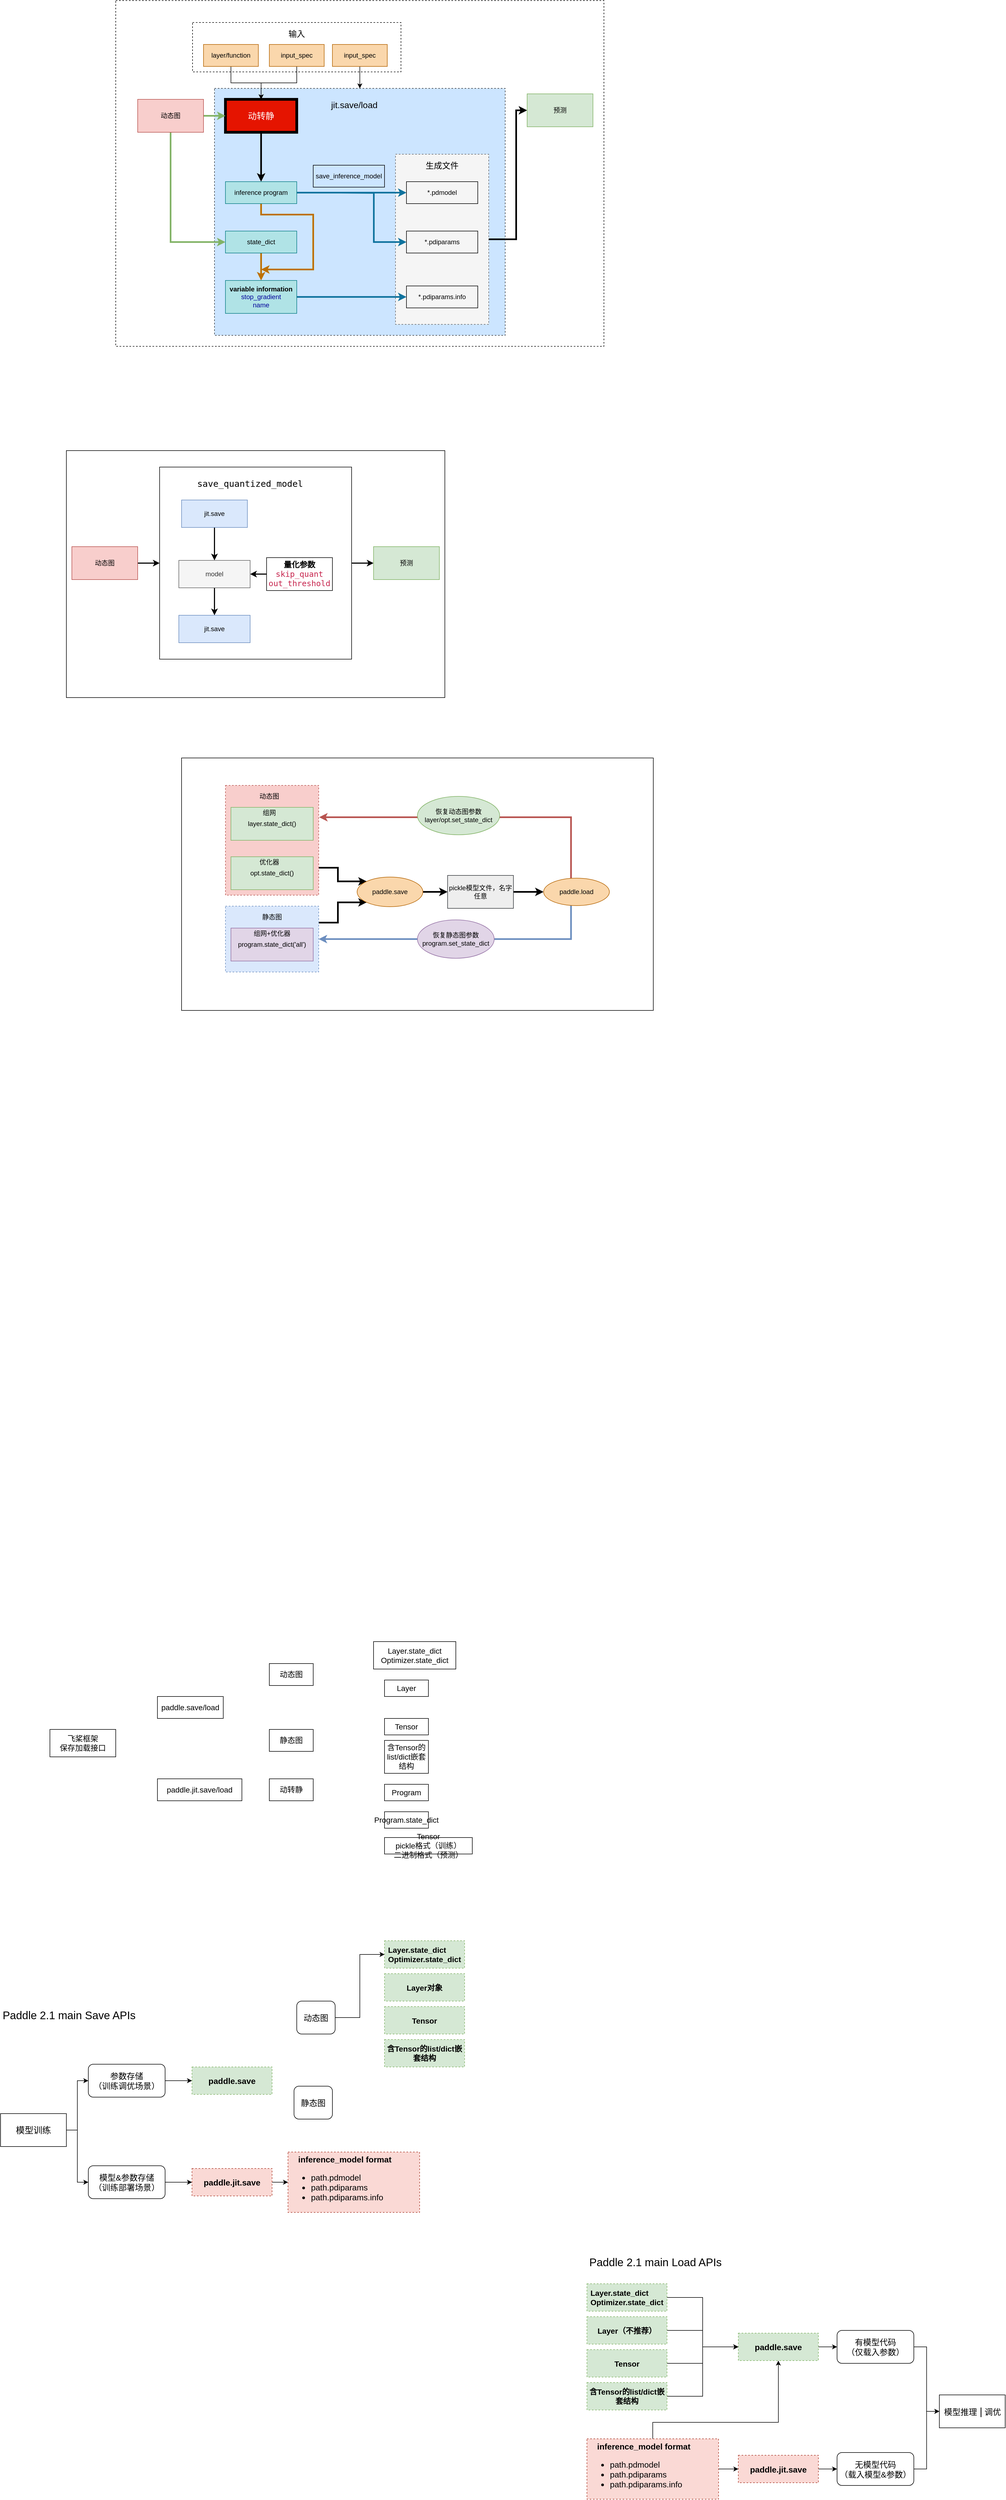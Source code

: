 <mxfile version="14.7.2" type="github" pages="4">
  <diagram id="uEBJ2LFbih4l7-N4XgLi" name="Page-1">
    <mxGraphModel dx="1648" dy="493" grid="1" gridSize="10" guides="1" tooltips="1" connect="1" arrows="1" fold="1" page="1" pageScale="1" pageWidth="827" pageHeight="1169" math="0" shadow="0">
      <root>
        <mxCell id="0" />
        <mxCell id="1" parent="0" />
        <mxCell id="vFZj6HboasWms6hBBT86-83" value="" style="rounded=0;whiteSpace=wrap;html=1;strokeWidth=1;" parent="1" vertex="1">
          <mxGeometry x="120" y="1510" width="860" height="460" as="geometry" />
        </mxCell>
        <mxCell id="vFZj6HboasWms6hBBT86-77" style="edgeStyle=orthogonalEdgeStyle;rounded=0;orthogonalLoop=1;jettySize=auto;html=1;entryX=0;entryY=0;entryDx=0;entryDy=0;strokeWidth=3;exitX=1;exitY=0.75;exitDx=0;exitDy=0;" parent="1" source="vFZj6HboasWms6hBBT86-63" target="vFZj6HboasWms6hBBT86-69" edge="1">
          <mxGeometry relative="1" as="geometry" />
        </mxCell>
        <mxCell id="vFZj6HboasWms6hBBT86-63" value="" style="rounded=0;whiteSpace=wrap;html=1;strokeColor=#b85450;strokeWidth=1;fillColor=#f8cecc;dashed=1;" parent="1" vertex="1">
          <mxGeometry x="200" y="1560" width="170" height="200" as="geometry" />
        </mxCell>
        <mxCell id="vFZj6HboasWms6hBBT86-81" style="edgeStyle=orthogonalEdgeStyle;rounded=0;orthogonalLoop=1;jettySize=auto;html=1;entryX=0;entryY=1;entryDx=0;entryDy=0;strokeWidth=3;exitX=1;exitY=0.25;exitDx=0;exitDy=0;" parent="1" source="vFZj6HboasWms6hBBT86-65" target="vFZj6HboasWms6hBBT86-69" edge="1">
          <mxGeometry relative="1" as="geometry" />
        </mxCell>
        <mxCell id="vFZj6HboasWms6hBBT86-65" value="" style="rounded=0;whiteSpace=wrap;html=1;strokeColor=#6c8ebf;strokeWidth=1;fillColor=#dae8fc;dashed=1;" parent="1" vertex="1">
          <mxGeometry x="200" y="1780" width="170" height="120" as="geometry" />
        </mxCell>
        <mxCell id="vFZj6HboasWms6hBBT86-53" value="" style="rounded=0;whiteSpace=wrap;html=1;strokeWidth=1;" parent="1" vertex="1">
          <mxGeometry x="-90" y="950" width="690" height="450" as="geometry" />
        </mxCell>
        <mxCell id="vFZj6HboasWms6hBBT86-52" style="edgeStyle=orthogonalEdgeStyle;rounded=0;orthogonalLoop=1;jettySize=auto;html=1;entryX=0;entryY=0.5;entryDx=0;entryDy=0;strokeWidth=2;" parent="1" source="vFZj6HboasWms6hBBT86-38" target="vFZj6HboasWms6hBBT86-50" edge="1">
          <mxGeometry relative="1" as="geometry" />
        </mxCell>
        <mxCell id="vFZj6HboasWms6hBBT86-38" value="" style="rounded=0;whiteSpace=wrap;html=1;" parent="1" vertex="1">
          <mxGeometry x="80" y="980" width="350" height="350" as="geometry" />
        </mxCell>
        <mxCell id="vFZj6HboasWms6hBBT86-36" value="" style="rounded=0;whiteSpace=wrap;html=1;dashed=1;strokeWidth=1;" parent="1" vertex="1">
          <mxGeometry y="130" width="890" height="630" as="geometry" />
        </mxCell>
        <mxCell id="vFZj6HboasWms6hBBT86-22" value="" style="rounded=0;whiteSpace=wrap;html=1;dashed=1;strokeWidth=1;fillColor=#cce5ff;strokeColor=#36393d;" parent="1" vertex="1">
          <mxGeometry x="180" y="290" width="530" height="450" as="geometry" />
        </mxCell>
        <mxCell id="vFZj6HboasWms6hBBT86-32" value="" style="rounded=0;whiteSpace=wrap;html=1;dashed=1;strokeWidth=1;fillColor=none;" parent="1" vertex="1">
          <mxGeometry x="140" y="170" width="380" height="90" as="geometry" />
        </mxCell>
        <mxCell id="vFZj6HboasWms6hBBT86-35" style="edgeStyle=orthogonalEdgeStyle;rounded=0;orthogonalLoop=1;jettySize=auto;html=1;entryX=0;entryY=0.5;entryDx=0;entryDy=0;strokeWidth=3;" parent="1" source="vFZj6HboasWms6hBBT86-20" target="vFZj6HboasWms6hBBT86-34" edge="1">
          <mxGeometry relative="1" as="geometry">
            <Array as="points">
              <mxPoint x="730" y="565" />
              <mxPoint x="730" y="330" />
            </Array>
          </mxGeometry>
        </mxCell>
        <mxCell id="vFZj6HboasWms6hBBT86-20" value="" style="rounded=0;whiteSpace=wrap;html=1;strokeWidth=1;fillColor=#f5f5f5;dashed=1;strokeColor=#666666;fontColor=#333333;" parent="1" vertex="1">
          <mxGeometry x="510" y="410" width="170" height="310" as="geometry" />
        </mxCell>
        <mxCell id="vFZj6HboasWms6hBBT86-19" style="edgeStyle=orthogonalEdgeStyle;rounded=0;orthogonalLoop=1;jettySize=auto;html=1;entryX=0.5;entryY=0;entryDx=0;entryDy=0;strokeWidth=3;" parent="1" source="vFZj6HboasWms6hBBT86-1" target="vFZj6HboasWms6hBBT86-3" edge="1">
          <mxGeometry relative="1" as="geometry" />
        </mxCell>
        <mxCell id="vFZj6HboasWms6hBBT86-1" value="&lt;font style=&quot;font-size: 16px&quot;&gt;动转静&lt;/font&gt;" style="rounded=0;whiteSpace=wrap;html=1;fillColor=#e51400;strokeWidth=5;fontColor=#ffffff;" parent="1" vertex="1">
          <mxGeometry x="200" y="310" width="130" height="60" as="geometry" />
        </mxCell>
        <mxCell id="vFZj6HboasWms6hBBT86-17" style="edgeStyle=orthogonalEdgeStyle;rounded=0;orthogonalLoop=1;jettySize=auto;html=1;entryX=0;entryY=0.5;entryDx=0;entryDy=0;fillColor=#d5e8d4;strokeColor=#82b366;strokeWidth=3;gradientColor=#97d077;" parent="1" source="vFZj6HboasWms6hBBT86-2" target="vFZj6HboasWms6hBBT86-1" edge="1">
          <mxGeometry relative="1" as="geometry" />
        </mxCell>
        <mxCell id="vFZj6HboasWms6hBBT86-18" style="edgeStyle=orthogonalEdgeStyle;rounded=0;orthogonalLoop=1;jettySize=auto;html=1;entryX=0;entryY=0.5;entryDx=0;entryDy=0;fillColor=#d5e8d4;strokeColor=#82b366;strokeWidth=3;gradientColor=#97d077;" parent="1" source="vFZj6HboasWms6hBBT86-2" target="vFZj6HboasWms6hBBT86-4" edge="1">
          <mxGeometry relative="1" as="geometry">
            <Array as="points">
              <mxPoint x="100" y="570" />
            </Array>
          </mxGeometry>
        </mxCell>
        <mxCell id="vFZj6HboasWms6hBBT86-2" value="动态图" style="rounded=0;whiteSpace=wrap;html=1;fillColor=#f8cecc;strokeColor=#b85450;" parent="1" vertex="1">
          <mxGeometry x="40" y="310" width="120" height="60" as="geometry" />
        </mxCell>
        <mxCell id="vFZj6HboasWms6hBBT86-10" style="edgeStyle=orthogonalEdgeStyle;rounded=0;orthogonalLoop=1;jettySize=auto;html=1;entryX=0;entryY=0.5;entryDx=0;entryDy=0;fillColor=#b1ddf0;strokeColor=#10739e;strokeWidth=3;" parent="1" source="vFZj6HboasWms6hBBT86-3" target="vFZj6HboasWms6hBBT86-7" edge="1">
          <mxGeometry relative="1" as="geometry" />
        </mxCell>
        <mxCell id="vFZj6HboasWms6hBBT86-16" style="edgeStyle=orthogonalEdgeStyle;rounded=0;orthogonalLoop=1;jettySize=auto;html=1;fillColor=#f0a30a;strokeColor=#BD7000;strokeWidth=3;" parent="1" source="vFZj6HboasWms6hBBT86-3" edge="1">
          <mxGeometry relative="1" as="geometry">
            <mxPoint x="265" y="620" as="targetPoint" />
            <Array as="points">
              <mxPoint x="265" y="520" />
              <mxPoint x="360" y="520" />
            </Array>
          </mxGeometry>
        </mxCell>
        <mxCell id="vFZj6HboasWms6hBBT86-3" value="inference program" style="rounded=0;whiteSpace=wrap;html=1;fillColor=#b0e3e6;strokeColor=#0e8088;" parent="1" vertex="1">
          <mxGeometry x="200" y="460" width="130" height="40" as="geometry" />
        </mxCell>
        <mxCell id="vFZj6HboasWms6hBBT86-11" style="edgeStyle=orthogonalEdgeStyle;rounded=0;orthogonalLoop=1;jettySize=auto;html=1;entryX=0;entryY=0.5;entryDx=0;entryDy=0;fillColor=#b1ddf0;strokeColor=#10739e;strokeWidth=3;" parent="1" target="vFZj6HboasWms6hBBT86-8" edge="1">
          <mxGeometry relative="1" as="geometry">
            <mxPoint x="410" y="480" as="sourcePoint" />
          </mxGeometry>
        </mxCell>
        <mxCell id="vFZj6HboasWms6hBBT86-14" style="edgeStyle=orthogonalEdgeStyle;rounded=0;orthogonalLoop=1;jettySize=auto;html=1;entryX=0.5;entryY=0;entryDx=0;entryDy=0;fillColor=#f0a30a;strokeColor=#BD7000;strokeWidth=3;" parent="1" source="vFZj6HboasWms6hBBT86-4" target="vFZj6HboasWms6hBBT86-5" edge="1">
          <mxGeometry relative="1" as="geometry" />
        </mxCell>
        <mxCell id="vFZj6HboasWms6hBBT86-4" value="state_dict" style="rounded=0;whiteSpace=wrap;html=1;fillColor=#b0e3e6;strokeColor=#0e8088;" parent="1" vertex="1">
          <mxGeometry x="200" y="550" width="130" height="40" as="geometry" />
        </mxCell>
        <mxCell id="vFZj6HboasWms6hBBT86-12" style="edgeStyle=orthogonalEdgeStyle;rounded=0;orthogonalLoop=1;jettySize=auto;html=1;entryX=0;entryY=0.5;entryDx=0;entryDy=0;fillColor=#b1ddf0;strokeColor=#10739e;strokeWidth=3;" parent="1" source="vFZj6HboasWms6hBBT86-5" target="vFZj6HboasWms6hBBT86-9" edge="1">
          <mxGeometry relative="1" as="geometry" />
        </mxCell>
        <mxCell id="vFZj6HboasWms6hBBT86-5" value="&lt;b&gt;variable information&lt;/b&gt;&lt;br&gt;&lt;font color=&quot;#000099&quot;&gt;stop_gradient&lt;br&gt;name&lt;/font&gt;" style="rounded=0;whiteSpace=wrap;html=1;fillColor=#b0e3e6;strokeColor=#0e8088;" parent="1" vertex="1">
          <mxGeometry x="200" y="640" width="130" height="60" as="geometry" />
        </mxCell>
        <mxCell id="vFZj6HboasWms6hBBT86-6" value="save_inference_model" style="rounded=0;whiteSpace=wrap;html=1;fillColor=none;" parent="1" vertex="1">
          <mxGeometry x="360" y="430" width="130" height="40" as="geometry" />
        </mxCell>
        <mxCell id="vFZj6HboasWms6hBBT86-7" value="*.pdmodel" style="rounded=0;whiteSpace=wrap;html=1;fillColor=none;" parent="1" vertex="1">
          <mxGeometry x="530" y="460" width="130" height="40" as="geometry" />
        </mxCell>
        <mxCell id="vFZj6HboasWms6hBBT86-8" value="*.pdiparams" style="rounded=0;whiteSpace=wrap;html=1;fillColor=none;" parent="1" vertex="1">
          <mxGeometry x="530" y="550" width="130" height="40" as="geometry" />
        </mxCell>
        <mxCell id="vFZj6HboasWms6hBBT86-9" value="*.pdiparams.info" style="rounded=0;whiteSpace=wrap;html=1;fillColor=none;" parent="1" vertex="1">
          <mxGeometry x="530" y="650" width="130" height="40" as="geometry" />
        </mxCell>
        <mxCell id="vFZj6HboasWms6hBBT86-21" value="&lt;font style=&quot;font-size: 15px&quot;&gt;生成文件&lt;/font&gt;" style="text;html=1;strokeColor=none;fillColor=none;align=center;verticalAlign=middle;whiteSpace=wrap;rounded=0;dashed=1;" parent="1" vertex="1">
          <mxGeometry x="560" y="420" width="70" height="20" as="geometry" />
        </mxCell>
        <mxCell id="vFZj6HboasWms6hBBT86-23" value="&lt;font style=&quot;font-size: 16px&quot;&gt;jit.save/load&lt;/font&gt;" style="text;html=1;strokeColor=none;fillColor=none;align=center;verticalAlign=middle;whiteSpace=wrap;rounded=0;dashed=1;" parent="1" vertex="1">
          <mxGeometry x="400" y="310" width="70" height="20" as="geometry" />
        </mxCell>
        <mxCell id="vFZj6HboasWms6hBBT86-28" style="edgeStyle=orthogonalEdgeStyle;rounded=0;orthogonalLoop=1;jettySize=auto;html=1;entryX=0.5;entryY=0;entryDx=0;entryDy=0;" parent="1" source="vFZj6HboasWms6hBBT86-24" target="vFZj6HboasWms6hBBT86-1" edge="1">
          <mxGeometry relative="1" as="geometry" />
        </mxCell>
        <mxCell id="vFZj6HboasWms6hBBT86-24" value="layer/function" style="rounded=0;whiteSpace=wrap;html=1;fillColor=#fad7ac;strokeColor=#b46504;" parent="1" vertex="1">
          <mxGeometry x="160" y="210" width="100" height="40" as="geometry" />
        </mxCell>
        <mxCell id="vFZj6HboasWms6hBBT86-31" style="edgeStyle=orthogonalEdgeStyle;rounded=0;orthogonalLoop=1;jettySize=auto;html=1;entryX=0.5;entryY=0;entryDx=0;entryDy=0;" parent="1" source="vFZj6HboasWms6hBBT86-25" target="vFZj6HboasWms6hBBT86-1" edge="1">
          <mxGeometry relative="1" as="geometry" />
        </mxCell>
        <mxCell id="vFZj6HboasWms6hBBT86-25" value="input_spec" style="rounded=0;whiteSpace=wrap;html=1;fillColor=#fad7ac;strokeColor=#b46504;" parent="1" vertex="1">
          <mxGeometry x="280" y="210" width="100" height="40" as="geometry" />
        </mxCell>
        <mxCell id="vFZj6HboasWms6hBBT86-30" style="edgeStyle=orthogonalEdgeStyle;rounded=0;orthogonalLoop=1;jettySize=auto;html=1;" parent="1" source="vFZj6HboasWms6hBBT86-26" target="vFZj6HboasWms6hBBT86-22" edge="1">
          <mxGeometry relative="1" as="geometry" />
        </mxCell>
        <mxCell id="vFZj6HboasWms6hBBT86-26" value="input_spec" style="rounded=0;whiteSpace=wrap;html=1;fillColor=#fad7ac;strokeColor=#b46504;" parent="1" vertex="1">
          <mxGeometry x="395" y="210" width="100" height="40" as="geometry" />
        </mxCell>
        <mxCell id="vFZj6HboasWms6hBBT86-33" value="&lt;font style=&quot;font-size: 15px&quot;&gt;输入&lt;/font&gt;" style="text;html=1;strokeColor=none;fillColor=none;align=center;verticalAlign=middle;whiteSpace=wrap;rounded=0;dashed=1;" parent="1" vertex="1">
          <mxGeometry x="295" y="180" width="70" height="20" as="geometry" />
        </mxCell>
        <mxCell id="vFZj6HboasWms6hBBT86-34" value="预测" style="rounded=0;whiteSpace=wrap;html=1;fillColor=#d5e8d4;strokeColor=#82b366;" parent="1" vertex="1">
          <mxGeometry x="750" y="300" width="120" height="60" as="geometry" />
        </mxCell>
        <mxCell id="vFZj6HboasWms6hBBT86-42" style="edgeStyle=orthogonalEdgeStyle;rounded=0;orthogonalLoop=1;jettySize=auto;html=1;entryX=0.5;entryY=0;entryDx=0;entryDy=0;strokeWidth=2;" parent="1" source="vFZj6HboasWms6hBBT86-39" target="vFZj6HboasWms6hBBT86-40" edge="1">
          <mxGeometry relative="1" as="geometry" />
        </mxCell>
        <mxCell id="vFZj6HboasWms6hBBT86-39" value="jit.save" style="rounded=0;whiteSpace=wrap;html=1;strokeWidth=1;fillColor=#dae8fc;strokeColor=#6c8ebf;" parent="1" vertex="1">
          <mxGeometry x="120" y="1040" width="120" height="50" as="geometry" />
        </mxCell>
        <mxCell id="vFZj6HboasWms6hBBT86-45" style="edgeStyle=orthogonalEdgeStyle;rounded=0;orthogonalLoop=1;jettySize=auto;html=1;entryX=0.5;entryY=0;entryDx=0;entryDy=0;strokeWidth=2;" parent="1" source="vFZj6HboasWms6hBBT86-40" target="vFZj6HboasWms6hBBT86-44" edge="1">
          <mxGeometry relative="1" as="geometry" />
        </mxCell>
        <mxCell id="vFZj6HboasWms6hBBT86-40" value="model" style="rounded=0;whiteSpace=wrap;html=1;strokeWidth=1;fillColor=#f5f5f5;strokeColor=#666666;fontColor=#333333;" parent="1" vertex="1">
          <mxGeometry x="115" y="1150" width="130" height="50" as="geometry" />
        </mxCell>
        <mxCell id="vFZj6HboasWms6hBBT86-43" style="edgeStyle=orthogonalEdgeStyle;rounded=0;orthogonalLoop=1;jettySize=auto;html=1;entryX=1;entryY=0.5;entryDx=0;entryDy=0;strokeWidth=2;" parent="1" source="vFZj6HboasWms6hBBT86-41" target="vFZj6HboasWms6hBBT86-40" edge="1">
          <mxGeometry relative="1" as="geometry" />
        </mxCell>
        <mxCell id="vFZj6HboasWms6hBBT86-41" value="&lt;span style=&quot;font-family: &amp;#34;source code pro&amp;#34; , monospace ; font-size: 14.4px ; text-align: left ; background-color: rgb(254 , 254 , 254)&quot;&gt;&lt;b&gt;量化参数&lt;/b&gt;&lt;br&gt;&lt;font color=&quot;#c7254e&quot;&gt;skip_quant&lt;/font&gt;&lt;br&gt;&lt;/span&gt;&lt;span style=&quot;color: rgb(199 , 37 , 78) ; font-family: &amp;#34;source code pro&amp;#34; , monospace ; font-size: 14.4px ; text-align: left ; background-color: rgb(254 , 254 , 254)&quot;&gt;out_threshold&lt;/span&gt;&lt;span style=&quot;color: rgb(199 , 37 , 78) ; font-family: &amp;#34;source code pro&amp;#34; , monospace ; font-size: 14.4px ; text-align: left ; background-color: rgb(254 , 254 , 254)&quot;&gt;&lt;br&gt;&lt;/span&gt;" style="rounded=0;whiteSpace=wrap;html=1;strokeWidth=1;fillColor=none;" parent="1" vertex="1">
          <mxGeometry x="275" y="1145" width="120" height="60" as="geometry" />
        </mxCell>
        <mxCell id="vFZj6HboasWms6hBBT86-44" value="jit.save" style="rounded=0;whiteSpace=wrap;html=1;strokeWidth=1;fillColor=#dae8fc;strokeColor=#6c8ebf;" parent="1" vertex="1">
          <mxGeometry x="115" y="1250" width="130" height="50" as="geometry" />
        </mxCell>
        <mxCell id="vFZj6HboasWms6hBBT86-46" value="&lt;span style=&quot;font-family: &amp;#34;source code pro&amp;#34; , monospace ; text-align: left ; background-color: rgb(254 , 254 , 254)&quot;&gt;&lt;font style=&quot;font-size: 16px&quot;&gt;save_quantized_model&lt;/font&gt;&lt;/span&gt;" style="text;html=1;strokeColor=none;fillColor=none;align=center;verticalAlign=middle;whiteSpace=wrap;rounded=0;" parent="1" vertex="1">
          <mxGeometry x="150" y="1000" width="190" height="20" as="geometry" />
        </mxCell>
        <mxCell id="vFZj6HboasWms6hBBT86-51" style="edgeStyle=orthogonalEdgeStyle;rounded=0;orthogonalLoop=1;jettySize=auto;html=1;entryX=0;entryY=0.5;entryDx=0;entryDy=0;strokeWidth=2;" parent="1" source="vFZj6HboasWms6hBBT86-48" target="vFZj6HboasWms6hBBT86-38" edge="1">
          <mxGeometry relative="1" as="geometry" />
        </mxCell>
        <mxCell id="vFZj6HboasWms6hBBT86-48" value="动态图" style="rounded=0;whiteSpace=wrap;html=1;fillColor=#f8cecc;strokeColor=#b85450;" parent="1" vertex="1">
          <mxGeometry x="-80" y="1125" width="120" height="60" as="geometry" />
        </mxCell>
        <mxCell id="vFZj6HboasWms6hBBT86-50" value="预测" style="rounded=0;whiteSpace=wrap;html=1;fillColor=#d5e8d4;strokeColor=#82b366;" parent="1" vertex="1">
          <mxGeometry x="470" y="1125" width="120" height="60" as="geometry" />
        </mxCell>
        <mxCell id="vFZj6HboasWms6hBBT86-55" value="layer.state_dict()" style="rounded=0;whiteSpace=wrap;html=1;strokeColor=#82b366;strokeWidth=1;fillColor=#d5e8d4;" parent="1" vertex="1">
          <mxGeometry x="210" y="1600" width="150" height="60" as="geometry" />
        </mxCell>
        <mxCell id="vFZj6HboasWms6hBBT86-56" value="组网" style="text;html=1;strokeColor=none;fillColor=none;align=center;verticalAlign=middle;whiteSpace=wrap;rounded=0;" parent="1" vertex="1">
          <mxGeometry x="260" y="1600" width="40" height="20" as="geometry" />
        </mxCell>
        <mxCell id="vFZj6HboasWms6hBBT86-57" value="opt.state_dict()" style="rounded=0;whiteSpace=wrap;html=1;strokeColor=#82b366;strokeWidth=1;fillColor=#d5e8d4;" parent="1" vertex="1">
          <mxGeometry x="210" y="1690" width="150" height="60" as="geometry" />
        </mxCell>
        <mxCell id="vFZj6HboasWms6hBBT86-58" value="优化器" style="text;html=1;strokeColor=none;fillColor=none;align=center;verticalAlign=middle;whiteSpace=wrap;rounded=0;" parent="1" vertex="1">
          <mxGeometry x="260" y="1690" width="40" height="20" as="geometry" />
        </mxCell>
        <mxCell id="vFZj6HboasWms6hBBT86-60" value="program.state_dict(&#39;all&#39;)" style="rounded=0;whiteSpace=wrap;html=1;strokeColor=#9673a6;strokeWidth=1;fillColor=#e1d5e7;" parent="1" vertex="1">
          <mxGeometry x="210" y="1820" width="150" height="60" as="geometry" />
        </mxCell>
        <mxCell id="vFZj6HboasWms6hBBT86-61" value="组网+优化器" style="text;html=1;strokeColor=none;fillColor=none;align=center;verticalAlign=middle;whiteSpace=wrap;rounded=0;" parent="1" vertex="1">
          <mxGeometry x="240" y="1820" width="90" height="20" as="geometry" />
        </mxCell>
        <mxCell id="vFZj6HboasWms6hBBT86-64" value="动态图" style="text;html=1;strokeColor=none;fillColor=none;align=center;verticalAlign=middle;whiteSpace=wrap;rounded=0;dashed=1;" parent="1" vertex="1">
          <mxGeometry x="260" y="1570" width="40" height="20" as="geometry" />
        </mxCell>
        <mxCell id="vFZj6HboasWms6hBBT86-67" value="静态图" style="text;html=1;strokeColor=none;fillColor=none;align=center;verticalAlign=middle;whiteSpace=wrap;rounded=0;dashed=1;" parent="1" vertex="1">
          <mxGeometry x="265" y="1790" width="40" height="20" as="geometry" />
        </mxCell>
        <mxCell id="vFZj6HboasWms6hBBT86-78" style="edgeStyle=orthogonalEdgeStyle;rounded=0;orthogonalLoop=1;jettySize=auto;html=1;entryX=0;entryY=0.5;entryDx=0;entryDy=0;strokeWidth=3;" parent="1" source="vFZj6HboasWms6hBBT86-69" target="vFZj6HboasWms6hBBT86-70" edge="1">
          <mxGeometry relative="1" as="geometry" />
        </mxCell>
        <mxCell id="vFZj6HboasWms6hBBT86-69" value="paddle.save" style="ellipse;whiteSpace=wrap;html=1;strokeWidth=1;fillColor=#fad7ac;strokeColor=#b46504;" parent="1" vertex="1">
          <mxGeometry x="440" y="1727" width="120" height="54" as="geometry" />
        </mxCell>
        <mxCell id="vFZj6HboasWms6hBBT86-79" style="edgeStyle=orthogonalEdgeStyle;rounded=0;orthogonalLoop=1;jettySize=auto;html=1;entryX=0;entryY=0.5;entryDx=0;entryDy=0;strokeWidth=3;" parent="1" source="vFZj6HboasWms6hBBT86-70" target="vFZj6HboasWms6hBBT86-71" edge="1">
          <mxGeometry relative="1" as="geometry" />
        </mxCell>
        <mxCell id="vFZj6HboasWms6hBBT86-70" value="pickle模型文件，名字任意" style="rounded=0;whiteSpace=wrap;html=1;strokeWidth=1;fillColor=#eeeeee;strokeColor=#36393d;" parent="1" vertex="1">
          <mxGeometry x="605" y="1724" width="120" height="60" as="geometry" />
        </mxCell>
        <mxCell id="vFZj6HboasWms6hBBT86-72" style="edgeStyle=orthogonalEdgeStyle;rounded=0;orthogonalLoop=1;jettySize=auto;html=1;entryX=1.005;entryY=0.29;entryDx=0;entryDy=0;entryPerimeter=0;strokeWidth=3;fillColor=#f8cecc;strokeColor=#b85450;" parent="1" source="vFZj6HboasWms6hBBT86-71" target="vFZj6HboasWms6hBBT86-63" edge="1">
          <mxGeometry relative="1" as="geometry">
            <Array as="points">
              <mxPoint x="830" y="1618" />
            </Array>
          </mxGeometry>
        </mxCell>
        <mxCell id="vFZj6HboasWms6hBBT86-73" style="edgeStyle=orthogonalEdgeStyle;rounded=0;orthogonalLoop=1;jettySize=auto;html=1;strokeWidth=3;entryX=1;entryY=0.5;entryDx=0;entryDy=0;fillColor=#dae8fc;strokeColor=#6c8ebf;" parent="1" source="vFZj6HboasWms6hBBT86-71" target="vFZj6HboasWms6hBBT86-65" edge="1">
          <mxGeometry relative="1" as="geometry">
            <mxPoint x="380" y="1850" as="targetPoint" />
            <Array as="points">
              <mxPoint x="830" y="1840" />
            </Array>
          </mxGeometry>
        </mxCell>
        <mxCell id="vFZj6HboasWms6hBBT86-71" value="paddle.load" style="ellipse;whiteSpace=wrap;html=1;strokeWidth=1;fillColor=#fad7ac;strokeColor=#b46504;" parent="1" vertex="1">
          <mxGeometry x="780" y="1729" width="120" height="50" as="geometry" />
        </mxCell>
        <mxCell id="vFZj6HboasWms6hBBT86-74" value="恢复动态图参数layer/opt.set_state_dict" style="ellipse;whiteSpace=wrap;html=1;strokeWidth=1;fillColor=#d5e8d4;strokeColor=#82b366;" parent="1" vertex="1">
          <mxGeometry x="550" y="1580" width="150" height="70" as="geometry" />
        </mxCell>
        <mxCell id="vFZj6HboasWms6hBBT86-75" value="恢复静态图参数program.set_state_dict" style="ellipse;whiteSpace=wrap;html=1;strokeWidth=1;fillColor=#e1d5e7;strokeColor=#9673a6;" parent="1" vertex="1">
          <mxGeometry x="550" y="1805" width="140" height="70" as="geometry" />
        </mxCell>
        <mxCell id="V-hVtXNCJ0RljTgiBPyl-16" style="edgeStyle=orthogonalEdgeStyle;rounded=0;orthogonalLoop=1;jettySize=auto;html=1;entryX=0;entryY=0.5;entryDx=0;entryDy=0;" edge="1" parent="1" source="V-hVtXNCJ0RljTgiBPyl-1" target="V-hVtXNCJ0RljTgiBPyl-2">
          <mxGeometry relative="1" as="geometry" />
        </mxCell>
        <mxCell id="V-hVtXNCJ0RljTgiBPyl-17" style="edgeStyle=orthogonalEdgeStyle;rounded=0;orthogonalLoop=1;jettySize=auto;html=1;entryX=0;entryY=0.5;entryDx=0;entryDy=0;" edge="1" parent="1" source="V-hVtXNCJ0RljTgiBPyl-1" target="V-hVtXNCJ0RljTgiBPyl-3">
          <mxGeometry relative="1" as="geometry" />
        </mxCell>
        <mxCell id="V-hVtXNCJ0RljTgiBPyl-1" value="&lt;font style=&quot;font-size: 16px&quot;&gt;模型训练&lt;/font&gt;" style="rounded=0;whiteSpace=wrap;html=1;" vertex="1" parent="1">
          <mxGeometry x="-210" y="3980" width="120" height="60" as="geometry" />
        </mxCell>
        <mxCell id="V-hVtXNCJ0RljTgiBPyl-11" style="edgeStyle=orthogonalEdgeStyle;rounded=0;orthogonalLoop=1;jettySize=auto;html=1;entryX=0;entryY=0.5;entryDx=0;entryDy=0;" edge="1" parent="1" source="V-hVtXNCJ0RljTgiBPyl-2" target="V-hVtXNCJ0RljTgiBPyl-4">
          <mxGeometry relative="1" as="geometry" />
        </mxCell>
        <mxCell id="V-hVtXNCJ0RljTgiBPyl-2" value="&lt;font style=&quot;font-size: 15px&quot;&gt;参数存储&lt;br&gt;（训练调优场景）&lt;/font&gt;" style="rounded=1;whiteSpace=wrap;html=1;" vertex="1" parent="1">
          <mxGeometry x="-50" y="3890" width="140" height="60" as="geometry" />
        </mxCell>
        <mxCell id="V-hVtXNCJ0RljTgiBPyl-18" style="edgeStyle=orthogonalEdgeStyle;rounded=0;orthogonalLoop=1;jettySize=auto;html=1;entryX=0;entryY=0.5;entryDx=0;entryDy=0;" edge="1" parent="1" source="V-hVtXNCJ0RljTgiBPyl-3" target="V-hVtXNCJ0RljTgiBPyl-5">
          <mxGeometry relative="1" as="geometry" />
        </mxCell>
        <mxCell id="V-hVtXNCJ0RljTgiBPyl-3" value="&lt;font style=&quot;font-size: 15px&quot;&gt;模型&amp;amp;参数存储&lt;br&gt;（训练部署场景）&lt;/font&gt;" style="rounded=1;whiteSpace=wrap;html=1;" vertex="1" parent="1">
          <mxGeometry x="-50" y="4075" width="140" height="60" as="geometry" />
        </mxCell>
        <mxCell id="V-hVtXNCJ0RljTgiBPyl-4" value="&lt;b&gt;&lt;font style=&quot;font-size: 15px&quot;&gt;paddle.save&lt;/font&gt;&lt;/b&gt;" style="rounded=0;whiteSpace=wrap;html=1;dashed=1;fillColor=#d5e8d4;strokeColor=#82b366;" vertex="1" parent="1">
          <mxGeometry x="139" y="3895" width="146" height="50" as="geometry" />
        </mxCell>
        <mxCell id="V-hVtXNCJ0RljTgiBPyl-20" style="edgeStyle=orthogonalEdgeStyle;rounded=0;orthogonalLoop=1;jettySize=auto;html=1;entryX=0;entryY=0.5;entryDx=0;entryDy=0;" edge="1" parent="1" source="V-hVtXNCJ0RljTgiBPyl-5" target="V-hVtXNCJ0RljTgiBPyl-10">
          <mxGeometry relative="1" as="geometry" />
        </mxCell>
        <mxCell id="V-hVtXNCJ0RljTgiBPyl-5" value="&lt;b&gt;&lt;font style=&quot;font-size: 15px&quot;&gt;paddle.jit.save&lt;/font&gt;&lt;/b&gt;" style="rounded=0;whiteSpace=wrap;html=1;dashed=1;fillColor=#fad9d5;strokeColor=#ae4132;" vertex="1" parent="1">
          <mxGeometry x="139" y="4080" width="146" height="50" as="geometry" />
        </mxCell>
        <mxCell id="V-hVtXNCJ0RljTgiBPyl-6" value="&lt;div style=&quot;text-align: left ; font-size: 14px&quot;&gt;&lt;b&gt;&lt;font style=&quot;font-size: 14px&quot;&gt;Layer.state_dict&lt;/font&gt;&lt;/b&gt;&lt;/div&gt;&lt;b style=&quot;font-size: 14px&quot;&gt;&lt;div style=&quot;text-align: left&quot;&gt;&lt;b&gt;&lt;font style=&quot;font-size: 14px&quot;&gt;Optimizer.state_dict&lt;/font&gt;&lt;/b&gt;&lt;/div&gt;&lt;/b&gt;" style="rounded=0;whiteSpace=wrap;html=1;dashed=1;fillColor=#d5e8d4;strokeColor=#82b366;" vertex="1" parent="1">
          <mxGeometry x="490" y="3665" width="146" height="50" as="geometry" />
        </mxCell>
        <mxCell id="V-hVtXNCJ0RljTgiBPyl-7" value="&lt;b&gt;&lt;font style=&quot;font-size: 14px&quot;&gt;Layer对象&lt;/font&gt;&lt;/b&gt;&lt;b&gt;&lt;font style=&quot;font-size: 15px&quot;&gt;&lt;br&gt;&lt;/font&gt;&lt;/b&gt;" style="rounded=0;whiteSpace=wrap;html=1;dashed=1;fillColor=#d5e8d4;strokeColor=#82b366;" vertex="1" parent="1">
          <mxGeometry x="490" y="3725" width="146" height="50" as="geometry" />
        </mxCell>
        <mxCell id="V-hVtXNCJ0RljTgiBPyl-8" value="&lt;b&gt;&lt;font style=&quot;font-size: 14px&quot;&gt;Tensor&lt;/font&gt;&lt;/b&gt;&lt;b&gt;&lt;font style=&quot;font-size: 15px&quot;&gt;&lt;br&gt;&lt;/font&gt;&lt;/b&gt;" style="rounded=0;whiteSpace=wrap;html=1;dashed=1;fillColor=#d5e8d4;strokeColor=#82b366;" vertex="1" parent="1">
          <mxGeometry x="490" y="3785" width="146" height="50" as="geometry" />
        </mxCell>
        <mxCell id="V-hVtXNCJ0RljTgiBPyl-9" value="&lt;b&gt;&lt;font&gt;&lt;font style=&quot;font-size: 14px&quot;&gt;含Tensor的list/dict嵌套结构&lt;/font&gt;&lt;br&gt;&lt;/font&gt;&lt;/b&gt;" style="rounded=0;whiteSpace=wrap;html=1;dashed=1;fillColor=#d5e8d4;strokeColor=#82b366;" vertex="1" parent="1">
          <mxGeometry x="490" y="3845" width="146" height="50" as="geometry" />
        </mxCell>
        <mxCell id="V-hVtXNCJ0RljTgiBPyl-10" value="&lt;div style=&quot;text-align: center&quot;&gt;&lt;b style=&quot;font-size: 15px&quot;&gt;&amp;nbsp; &amp;nbsp; inference_model format&lt;/b&gt;&lt;/div&gt;&lt;font style=&quot;font-size: 15px&quot;&gt;&lt;div&gt;&lt;ul&gt;&lt;li&gt;&lt;span&gt;path.pdmodel&lt;/span&gt;&lt;/li&gt;&lt;li&gt;&lt;span&gt;path.pdiparams&lt;/span&gt;&lt;/li&gt;&lt;li&gt;&lt;span&gt;path.pdiparams.info&lt;/span&gt;&lt;/li&gt;&lt;/ul&gt;&lt;/div&gt;&lt;/font&gt;" style="rounded=0;whiteSpace=wrap;html=1;dashed=1;align=left;fillColor=#fad9d5;strokeColor=#ae4132;" vertex="1" parent="1">
          <mxGeometry x="314" y="4050" width="240" height="110" as="geometry" />
        </mxCell>
        <mxCell id="V-hVtXNCJ0RljTgiBPyl-23" value="&lt;font style=&quot;font-size: 15px&quot;&gt;模型推理&lt;/font&gt;&lt;font style=&quot;font-size: 18px&quot;&gt; |&lt;/font&gt;&lt;font style=&quot;font-size: 15px&quot;&gt; 调优&lt;/font&gt;" style="rounded=0;whiteSpace=wrap;html=1;" vertex="1" parent="1">
          <mxGeometry x="1501.5" y="4492.5" width="120" height="60" as="geometry" />
        </mxCell>
        <mxCell id="V-hVtXNCJ0RljTgiBPyl-60" style="edgeStyle=orthogonalEdgeStyle;rounded=0;orthogonalLoop=1;jettySize=auto;html=1;entryX=0;entryY=0.5;entryDx=0;entryDy=0;" edge="1" parent="1" source="V-hVtXNCJ0RljTgiBPyl-25" target="V-hVtXNCJ0RljTgiBPyl-23">
          <mxGeometry relative="1" as="geometry" />
        </mxCell>
        <mxCell id="V-hVtXNCJ0RljTgiBPyl-25" value="&lt;font style=&quot;font-size: 15px&quot;&gt;有模型代码&lt;br&gt;（仅载入参数）&lt;/font&gt;" style="rounded=1;whiteSpace=wrap;html=1;" vertex="1" parent="1">
          <mxGeometry x="1315" y="4375" width="140" height="60" as="geometry" />
        </mxCell>
        <mxCell id="V-hVtXNCJ0RljTgiBPyl-61" style="edgeStyle=orthogonalEdgeStyle;rounded=0;orthogonalLoop=1;jettySize=auto;html=1;entryX=0;entryY=0.5;entryDx=0;entryDy=0;" edge="1" parent="1" source="V-hVtXNCJ0RljTgiBPyl-27" target="V-hVtXNCJ0RljTgiBPyl-23">
          <mxGeometry relative="1" as="geometry" />
        </mxCell>
        <mxCell id="V-hVtXNCJ0RljTgiBPyl-27" value="&lt;font style=&quot;font-size: 15px&quot;&gt;无模型代码&lt;br&gt;（载入模型&amp;amp;参数）&lt;/font&gt;" style="rounded=1;whiteSpace=wrap;html=1;" vertex="1" parent="1">
          <mxGeometry x="1315" y="4597.5" width="140" height="60" as="geometry" />
        </mxCell>
        <mxCell id="V-hVtXNCJ0RljTgiBPyl-59" style="edgeStyle=orthogonalEdgeStyle;rounded=0;orthogonalLoop=1;jettySize=auto;html=1;entryX=0;entryY=0.5;entryDx=0;entryDy=0;" edge="1" parent="1" source="V-hVtXNCJ0RljTgiBPyl-32" target="V-hVtXNCJ0RljTgiBPyl-25">
          <mxGeometry relative="1" as="geometry" />
        </mxCell>
        <mxCell id="V-hVtXNCJ0RljTgiBPyl-32" value="&lt;b&gt;&lt;font style=&quot;font-size: 15px&quot;&gt;paddle.save&lt;/font&gt;&lt;/b&gt;" style="rounded=0;whiteSpace=wrap;html=1;dashed=1;fillColor=#d5e8d4;strokeColor=#82b366;" vertex="1" parent="1">
          <mxGeometry x="1135" y="4380" width="146" height="50" as="geometry" />
        </mxCell>
        <mxCell id="V-hVtXNCJ0RljTgiBPyl-58" style="edgeStyle=orthogonalEdgeStyle;rounded=0;orthogonalLoop=1;jettySize=auto;html=1;entryX=0;entryY=0.5;entryDx=0;entryDy=0;" edge="1" parent="1" source="V-hVtXNCJ0RljTgiBPyl-34" target="V-hVtXNCJ0RljTgiBPyl-27">
          <mxGeometry relative="1" as="geometry" />
        </mxCell>
        <mxCell id="V-hVtXNCJ0RljTgiBPyl-34" value="&lt;b&gt;&lt;font style=&quot;font-size: 15px&quot;&gt;paddle.jit.save&lt;/font&gt;&lt;/b&gt;" style="rounded=0;whiteSpace=wrap;html=1;dashed=1;fillColor=#fad9d5;strokeColor=#ae4132;" vertex="1" parent="1">
          <mxGeometry x="1135" y="4602.5" width="146" height="50" as="geometry" />
        </mxCell>
        <mxCell id="V-hVtXNCJ0RljTgiBPyl-53" style="edgeStyle=orthogonalEdgeStyle;rounded=0;orthogonalLoop=1;jettySize=auto;html=1;entryX=0;entryY=0.5;entryDx=0;entryDy=0;" edge="1" parent="1" source="V-hVtXNCJ0RljTgiBPyl-35" target="V-hVtXNCJ0RljTgiBPyl-32">
          <mxGeometry relative="1" as="geometry" />
        </mxCell>
        <mxCell id="V-hVtXNCJ0RljTgiBPyl-35" value="&lt;div style=&quot;text-align: left ; font-size: 14px&quot;&gt;&lt;b&gt;&lt;font style=&quot;font-size: 14px&quot;&gt;Layer.state_dict&lt;/font&gt;&lt;/b&gt;&lt;/div&gt;&lt;b style=&quot;font-size: 14px&quot;&gt;&lt;div style=&quot;text-align: left&quot;&gt;&lt;b&gt;&lt;font style=&quot;font-size: 14px&quot;&gt;Optimizer.state_dict&lt;/font&gt;&lt;/b&gt;&lt;/div&gt;&lt;/b&gt;" style="rounded=0;whiteSpace=wrap;html=1;dashed=1;fillColor=#d5e8d4;strokeColor=#82b366;" vertex="1" parent="1">
          <mxGeometry x="859" y="4290" width="146" height="50" as="geometry" />
        </mxCell>
        <mxCell id="V-hVtXNCJ0RljTgiBPyl-54" style="edgeStyle=orthogonalEdgeStyle;rounded=0;orthogonalLoop=1;jettySize=auto;html=1;entryX=0;entryY=0.5;entryDx=0;entryDy=0;" edge="1" parent="1" source="V-hVtXNCJ0RljTgiBPyl-36" target="V-hVtXNCJ0RljTgiBPyl-32">
          <mxGeometry relative="1" as="geometry" />
        </mxCell>
        <mxCell id="V-hVtXNCJ0RljTgiBPyl-36" value="&lt;b&gt;&lt;font style=&quot;font-size: 14px&quot;&gt;Layer（不推荐）&lt;/font&gt;&lt;/b&gt;&lt;b&gt;&lt;font style=&quot;font-size: 15px&quot;&gt;&lt;br&gt;&lt;/font&gt;&lt;/b&gt;" style="rounded=0;whiteSpace=wrap;html=1;dashed=1;fillColor=#d5e8d4;strokeColor=#82b366;" vertex="1" parent="1">
          <mxGeometry x="859" y="4350" width="146" height="50" as="geometry" />
        </mxCell>
        <mxCell id="V-hVtXNCJ0RljTgiBPyl-55" style="edgeStyle=orthogonalEdgeStyle;rounded=0;orthogonalLoop=1;jettySize=auto;html=1;entryX=0;entryY=0.5;entryDx=0;entryDy=0;" edge="1" parent="1" source="V-hVtXNCJ0RljTgiBPyl-37" target="V-hVtXNCJ0RljTgiBPyl-32">
          <mxGeometry relative="1" as="geometry" />
        </mxCell>
        <mxCell id="V-hVtXNCJ0RljTgiBPyl-37" value="&lt;b&gt;&lt;font style=&quot;font-size: 14px&quot;&gt;Tensor&lt;/font&gt;&lt;/b&gt;&lt;b&gt;&lt;font style=&quot;font-size: 15px&quot;&gt;&lt;br&gt;&lt;/font&gt;&lt;/b&gt;" style="rounded=0;whiteSpace=wrap;html=1;dashed=1;fillColor=#d5e8d4;strokeColor=#82b366;" vertex="1" parent="1">
          <mxGeometry x="859" y="4410" width="146" height="50" as="geometry" />
        </mxCell>
        <mxCell id="V-hVtXNCJ0RljTgiBPyl-56" style="edgeStyle=orthogonalEdgeStyle;rounded=0;orthogonalLoop=1;jettySize=auto;html=1;entryX=0;entryY=0.5;entryDx=0;entryDy=0;" edge="1" parent="1" source="V-hVtXNCJ0RljTgiBPyl-38" target="V-hVtXNCJ0RljTgiBPyl-32">
          <mxGeometry relative="1" as="geometry" />
        </mxCell>
        <mxCell id="V-hVtXNCJ0RljTgiBPyl-38" value="&lt;b&gt;&lt;font&gt;&lt;font style=&quot;font-size: 14px&quot;&gt;含Tensor的list/dict嵌套结构&lt;/font&gt;&lt;br&gt;&lt;/font&gt;&lt;/b&gt;" style="rounded=0;whiteSpace=wrap;html=1;dashed=1;fillColor=#d5e8d4;strokeColor=#82b366;" vertex="1" parent="1">
          <mxGeometry x="859" y="4470" width="146" height="50" as="geometry" />
        </mxCell>
        <mxCell id="V-hVtXNCJ0RljTgiBPyl-57" style="edgeStyle=orthogonalEdgeStyle;rounded=0;orthogonalLoop=1;jettySize=auto;html=1;entryX=0;entryY=0.5;entryDx=0;entryDy=0;" edge="1" parent="1" source="V-hVtXNCJ0RljTgiBPyl-39" target="V-hVtXNCJ0RljTgiBPyl-34">
          <mxGeometry relative="1" as="geometry" />
        </mxCell>
        <mxCell id="V-hVtXNCJ0RljTgiBPyl-62" style="edgeStyle=orthogonalEdgeStyle;rounded=0;orthogonalLoop=1;jettySize=auto;html=1;entryX=0.5;entryY=1;entryDx=0;entryDy=0;" edge="1" parent="1" source="V-hVtXNCJ0RljTgiBPyl-39" target="V-hVtXNCJ0RljTgiBPyl-32">
          <mxGeometry relative="1" as="geometry">
            <Array as="points">
              <mxPoint x="979" y="4542.5" />
              <mxPoint x="1208" y="4542.5" />
            </Array>
          </mxGeometry>
        </mxCell>
        <mxCell id="V-hVtXNCJ0RljTgiBPyl-39" value="&lt;div style=&quot;text-align: center&quot;&gt;&lt;b style=&quot;font-size: 15px&quot;&gt;&amp;nbsp; &amp;nbsp; inference_model format&lt;/b&gt;&lt;/div&gt;&lt;font style=&quot;font-size: 15px&quot;&gt;&lt;div&gt;&lt;ul&gt;&lt;li&gt;&lt;span&gt;path.pdmodel&lt;/span&gt;&lt;/li&gt;&lt;li&gt;&lt;span&gt;path.pdiparams&lt;/span&gt;&lt;/li&gt;&lt;li&gt;&lt;span&gt;path.pdiparams.info&lt;/span&gt;&lt;/li&gt;&lt;/ul&gt;&lt;/div&gt;&lt;/font&gt;" style="rounded=0;whiteSpace=wrap;html=1;dashed=1;align=left;fillColor=#fad9d5;strokeColor=#ae4132;" vertex="1" parent="1">
          <mxGeometry x="859" y="4572.5" width="240" height="110" as="geometry" />
        </mxCell>
        <mxCell id="V-hVtXNCJ0RljTgiBPyl-64" value="&lt;font style=&quot;font-size: 20px&quot;&gt;Paddle 2.1 main Load APIs&lt;/font&gt;" style="text;html=1;strokeColor=none;fillColor=none;align=center;verticalAlign=middle;whiteSpace=wrap;rounded=0;dashed=1;" vertex="1" parent="1">
          <mxGeometry x="859" y="4240" width="250" height="20" as="geometry" />
        </mxCell>
        <mxCell id="V-hVtXNCJ0RljTgiBPyl-65" value="&lt;font style=&quot;font-size: 20px&quot;&gt;Paddle 2.1 main Save APIs&lt;/font&gt;" style="text;html=1;strokeColor=none;fillColor=none;align=center;verticalAlign=middle;whiteSpace=wrap;rounded=0;dashed=1;" vertex="1" parent="1">
          <mxGeometry x="-210" y="3790" width="250" height="20" as="geometry" />
        </mxCell>
        <mxCell id="V-hVtXNCJ0RljTgiBPyl-130" value="&lt;span style=&quot;font-size: 14px&quot;&gt;飞桨框架&lt;br&gt;保存加载接口&lt;/span&gt;" style="rounded=0;whiteSpace=wrap;html=1;" vertex="1" parent="1">
          <mxGeometry x="-120" y="3280" width="120" height="50" as="geometry" />
        </mxCell>
        <mxCell id="V-hVtXNCJ0RljTgiBPyl-131" value="&lt;span style=&quot;font-size: 14px&quot;&gt;paddle.save/load&lt;/span&gt;" style="rounded=0;whiteSpace=wrap;html=1;" vertex="1" parent="1">
          <mxGeometry x="76" y="3220" width="120" height="40" as="geometry" />
        </mxCell>
        <mxCell id="V-hVtXNCJ0RljTgiBPyl-132" value="&lt;span style=&quot;font-size: 14px&quot;&gt;paddle.jit.save/load&lt;/span&gt;" style="rounded=0;whiteSpace=wrap;html=1;" vertex="1" parent="1">
          <mxGeometry x="76" y="3370" width="154" height="40" as="geometry" />
        </mxCell>
        <mxCell id="V-hVtXNCJ0RljTgiBPyl-133" value="&lt;span style=&quot;font-size: 14px&quot;&gt;动态图&lt;/span&gt;" style="rounded=0;whiteSpace=wrap;html=1;" vertex="1" parent="1">
          <mxGeometry x="280" y="3160" width="80" height="40" as="geometry" />
        </mxCell>
        <mxCell id="V-hVtXNCJ0RljTgiBPyl-134" value="&lt;span style=&quot;font-size: 14px&quot;&gt;静态图&lt;/span&gt;" style="rounded=0;whiteSpace=wrap;html=1;" vertex="1" parent="1">
          <mxGeometry x="280" y="3280" width="80" height="40" as="geometry" />
        </mxCell>
        <mxCell id="V-hVtXNCJ0RljTgiBPyl-135" value="&lt;span style=&quot;font-size: 14px&quot;&gt;动转静&lt;/span&gt;" style="rounded=0;whiteSpace=wrap;html=1;" vertex="1" parent="1">
          <mxGeometry x="280" y="3370" width="80" height="40" as="geometry" />
        </mxCell>
        <mxCell id="V-hVtXNCJ0RljTgiBPyl-136" value="&lt;span style=&quot;font-size: 14px&quot;&gt;Layer.state_dict&lt;br&gt;Optimizer.state_dict&lt;br&gt;&lt;/span&gt;" style="rounded=0;whiteSpace=wrap;html=1;" vertex="1" parent="1">
          <mxGeometry x="470" y="3120" width="150" height="50" as="geometry" />
        </mxCell>
        <mxCell id="V-hVtXNCJ0RljTgiBPyl-137" value="&lt;span style=&quot;font-size: 14px&quot;&gt;Layer&lt;/span&gt;" style="rounded=0;whiteSpace=wrap;html=1;" vertex="1" parent="1">
          <mxGeometry x="490" y="3190" width="80" height="30" as="geometry" />
        </mxCell>
        <mxCell id="V-hVtXNCJ0RljTgiBPyl-139" value="&lt;span style=&quot;font-size: 14px&quot;&gt;Tensor&lt;/span&gt;" style="rounded=0;whiteSpace=wrap;html=1;" vertex="1" parent="1">
          <mxGeometry x="490" y="3260" width="80" height="30" as="geometry" />
        </mxCell>
        <mxCell id="V-hVtXNCJ0RljTgiBPyl-140" value="&lt;span style=&quot;font-size: 14px&quot;&gt;含Tensor的list/dict嵌套结构&lt;/span&gt;" style="rounded=0;whiteSpace=wrap;html=1;" vertex="1" parent="1">
          <mxGeometry x="490" y="3300" width="80" height="60" as="geometry" />
        </mxCell>
        <mxCell id="V-hVtXNCJ0RljTgiBPyl-142" value="&lt;span style=&quot;font-size: 14px&quot;&gt;Program&lt;/span&gt;" style="rounded=0;whiteSpace=wrap;html=1;" vertex="1" parent="1">
          <mxGeometry x="490" y="3380" width="80" height="30" as="geometry" />
        </mxCell>
        <mxCell id="V-hVtXNCJ0RljTgiBPyl-143" value="&lt;span style=&quot;font-size: 14px&quot;&gt;Program.state_dict&lt;/span&gt;" style="rounded=0;whiteSpace=wrap;html=1;" vertex="1" parent="1">
          <mxGeometry x="490" y="3430" width="80" height="30" as="geometry" />
        </mxCell>
        <mxCell id="V-hVtXNCJ0RljTgiBPyl-144" value="&lt;span style=&quot;font-size: 14px&quot;&gt;Tensor&lt;br&gt;pickle格式（训练）&lt;br&gt;二进制格式（预测）&lt;br&gt;&lt;/span&gt;" style="rounded=0;whiteSpace=wrap;html=1;" vertex="1" parent="1">
          <mxGeometry x="490" y="3477" width="160" height="30" as="geometry" />
        </mxCell>
        <mxCell id="V-hVtXNCJ0RljTgiBPyl-148" style="edgeStyle=orthogonalEdgeStyle;rounded=0;orthogonalLoop=1;jettySize=auto;html=1;entryX=0;entryY=0.5;entryDx=0;entryDy=0;" edge="1" parent="1" source="V-hVtXNCJ0RljTgiBPyl-146" target="V-hVtXNCJ0RljTgiBPyl-6">
          <mxGeometry relative="1" as="geometry" />
        </mxCell>
        <mxCell id="V-hVtXNCJ0RljTgiBPyl-146" value="&lt;span style=&quot;font-size: 15px&quot;&gt;动态图&lt;/span&gt;" style="rounded=1;whiteSpace=wrap;html=1;" vertex="1" parent="1">
          <mxGeometry x="330" y="3775" width="70" height="60" as="geometry" />
        </mxCell>
        <mxCell id="V-hVtXNCJ0RljTgiBPyl-147" value="&lt;span style=&quot;font-size: 15px&quot;&gt;静态图&lt;/span&gt;" style="rounded=1;whiteSpace=wrap;html=1;" vertex="1" parent="1">
          <mxGeometry x="325" y="3930" width="70" height="60" as="geometry" />
        </mxCell>
      </root>
    </mxGraphModel>
  </diagram>
  <diagram name="save-result" id="sTcrgufZBAgu6eei8ato">
    <mxGraphModel dx="946" dy="613" grid="1" gridSize="10" guides="1" tooltips="1" connect="1" arrows="1" fold="1" page="1" pageScale="1" pageWidth="827" pageHeight="1169" background="none" math="0" shadow="0">
      <root>
        <mxCell id="0" />
        <mxCell id="1" parent="0" />
        <mxCell id="YTdMOrOy_9PNuUq5TveW-58" value="" style="shape=table;html=1;whiteSpace=wrap;startSize=0;container=1;collapsible=0;childLayout=tableLayout;" parent="1" vertex="1">
          <mxGeometry x="70" y="180" width="720" height="170" as="geometry" />
        </mxCell>
        <mxCell id="YTdMOrOy_9PNuUq5TveW-59" value="" style="shape=partialRectangle;html=1;whiteSpace=wrap;collapsible=0;dropTarget=0;pointerEvents=0;fillColor=none;top=0;left=0;bottom=0;right=0;points=[[0,0.5],[1,0.5]];portConstraint=eastwest;" parent="YTdMOrOy_9PNuUq5TveW-58" vertex="1">
          <mxGeometry width="720" height="40" as="geometry" />
        </mxCell>
        <mxCell id="YTdMOrOy_9PNuUq5TveW-60" value="Old" style="shape=partialRectangle;html=1;whiteSpace=wrap;connectable=0;overflow=hidden;fillColor=none;top=0;left=0;bottom=0;right=0;fontStyle=1" parent="YTdMOrOy_9PNuUq5TveW-59" vertex="1">
          <mxGeometry width="70" height="40" as="geometry" />
        </mxCell>
        <mxCell id="YTdMOrOy_9PNuUq5TveW-61" value="动态图" style="shape=partialRectangle;html=1;whiteSpace=wrap;connectable=0;overflow=hidden;fillColor=none;top=0;left=0;bottom=0;right=0;" parent="YTdMOrOy_9PNuUq5TveW-59" vertex="1">
          <mxGeometry x="70" width="190" height="40" as="geometry" />
        </mxCell>
        <mxCell id="YTdMOrOy_9PNuUq5TveW-62" value="静态图" style="shape=partialRectangle;html=1;whiteSpace=wrap;connectable=0;overflow=hidden;fillColor=none;top=0;left=0;bottom=0;right=0;" parent="YTdMOrOy_9PNuUq5TveW-59" vertex="1">
          <mxGeometry x="260" width="230" height="40" as="geometry" />
        </mxCell>
        <mxCell id="YTdMOrOy_9PNuUq5TveW-63" value="高层API（调用前述4个API）" style="shape=partialRectangle;html=1;whiteSpace=wrap;connectable=0;overflow=hidden;fillColor=none;top=0;left=0;bottom=0;right=0;" parent="YTdMOrOy_9PNuUq5TveW-59" vertex="1">
          <mxGeometry x="490" width="230" height="40" as="geometry" />
        </mxCell>
        <mxCell id="YTdMOrOy_9PNuUq5TveW-64" value="" style="shape=partialRectangle;html=1;whiteSpace=wrap;collapsible=0;dropTarget=0;pointerEvents=0;fillColor=none;top=0;left=0;bottom=0;right=0;points=[[0,0.5],[1,0.5]];portConstraint=eastwest;" parent="YTdMOrOy_9PNuUq5TveW-58" vertex="1">
          <mxGeometry y="40" width="720" height="60" as="geometry" />
        </mxCell>
        <mxCell id="YTdMOrOy_9PNuUq5TveW-65" value="训练调优" style="shape=partialRectangle;html=1;whiteSpace=wrap;connectable=0;overflow=hidden;fillColor=none;top=0;left=0;bottom=0;right=0;" parent="YTdMOrOy_9PNuUq5TveW-64" vertex="1">
          <mxGeometry width="70" height="60" as="geometry" />
        </mxCell>
        <mxCell id="YTdMOrOy_9PNuUq5TveW-66" value="&lt;b&gt;paddle.save&lt;/b&gt;&lt;br&gt;(*.pdparams, *pdopt)" style="shape=partialRectangle;html=1;whiteSpace=wrap;connectable=0;overflow=hidden;fillColor=none;top=0;left=0;bottom=0;right=0;" parent="YTdMOrOy_9PNuUq5TveW-64" vertex="1">
          <mxGeometry x="70" width="190" height="60" as="geometry" />
        </mxCell>
        <mxCell id="YTdMOrOy_9PNuUq5TveW-67" value="&lt;b&gt;paddle.static.save&lt;/b&gt;&lt;br&gt;(*.pdmodel, *.pdparams, *.pdopt)" style="shape=partialRectangle;html=1;whiteSpace=wrap;connectable=0;overflow=hidden;fillColor=none;top=0;left=0;bottom=0;right=0;" parent="YTdMOrOy_9PNuUq5TveW-64" vertex="1">
          <mxGeometry x="260" width="230" height="60" as="geometry" />
        </mxCell>
        <mxCell id="YTdMOrOy_9PNuUq5TveW-68" value="&lt;b&gt;paddle.Model().save(training=True)&lt;br&gt;&lt;/b&gt;（静: *.pdmodel, *.pdparams, *.pdopt)&lt;br&gt;(动: *.pdparams, *.pdopt)" style="shape=partialRectangle;html=1;whiteSpace=wrap;connectable=0;overflow=hidden;fillColor=none;top=0;left=0;bottom=0;right=0;" parent="YTdMOrOy_9PNuUq5TveW-64" vertex="1">
          <mxGeometry x="490" width="230" height="60" as="geometry" />
        </mxCell>
        <mxCell id="YTdMOrOy_9PNuUq5TveW-69" value="" style="shape=partialRectangle;html=1;whiteSpace=wrap;collapsible=0;dropTarget=0;pointerEvents=0;fillColor=none;top=0;left=0;bottom=0;right=0;points=[[0,0.5],[1,0.5]];portConstraint=eastwest;" parent="YTdMOrOy_9PNuUq5TveW-58" vertex="1">
          <mxGeometry y="100" width="720" height="70" as="geometry" />
        </mxCell>
        <mxCell id="YTdMOrOy_9PNuUq5TveW-70" value="训练部署" style="shape=partialRectangle;html=1;whiteSpace=wrap;connectable=0;overflow=hidden;fillColor=none;top=0;left=0;bottom=0;right=0;" parent="YTdMOrOy_9PNuUq5TveW-69" vertex="1">
          <mxGeometry width="70" height="70" as="geometry" />
        </mxCell>
        <mxCell id="YTdMOrOy_9PNuUq5TveW-71" value="&lt;b&gt;paddle.jit.save&lt;/b&gt;&lt;br&gt;&lt;font color=&quot;#cc0000&quot;&gt;(__model__, __variables__, __variables.info__)&lt;/font&gt;" style="shape=partialRectangle;html=1;whiteSpace=wrap;connectable=0;overflow=hidden;fillColor=none;top=0;left=0;bottom=0;right=0;" parent="YTdMOrOy_9PNuUq5TveW-69" vertex="1">
          <mxGeometry x="70" width="190" height="70" as="geometry" />
        </mxCell>
        <mxCell id="YTdMOrOy_9PNuUq5TveW-72" value="&lt;b&gt;paddle.static.save_inference_model&lt;/b&gt;&lt;br&gt;&lt;font color=&quot;#cc0000&quot;&gt;(__model__, ***)&lt;/font&gt;" style="shape=partialRectangle;html=1;whiteSpace=wrap;connectable=0;overflow=hidden;fillColor=none;top=0;left=0;bottom=0;right=0;" parent="YTdMOrOy_9PNuUq5TveW-69" vertex="1">
          <mxGeometry x="260" width="230" height="70" as="geometry" />
        </mxCell>
        <mxCell id="YTdMOrOy_9PNuUq5TveW-73" value="&lt;b&gt;paddle.Model().save(training=False)&lt;/b&gt;&lt;br&gt;&lt;font color=&quot;#cc0000&quot;&gt;（静: __model__, ***)&lt;br&gt;（动: __model__, __variables__, __variables.info__)&lt;/font&gt;" style="shape=partialRectangle;html=1;whiteSpace=wrap;connectable=0;overflow=hidden;fillColor=none;top=0;left=0;bottom=0;right=0;" parent="YTdMOrOy_9PNuUq5TveW-69" vertex="1">
          <mxGeometry x="490" width="230" height="70" as="geometry" />
        </mxCell>
        <mxCell id="YTdMOrOy_9PNuUq5TveW-74" value="" style="shape=flexArrow;endArrow=classic;html=1;width=16;endSize=6.67;" parent="1" edge="1">
          <mxGeometry width="50" height="50" relative="1" as="geometry">
            <mxPoint x="430" y="361" as="sourcePoint" />
            <mxPoint x="430" y="401" as="targetPoint" />
          </mxGeometry>
        </mxCell>
        <mxCell id="DGd8fxGHTvp8f4uAHh83-1" value="问题：训练和预测存储文件的组织形式和命名风格不同！" style="text;html=1;strokeColor=none;fillColor=none;align=center;verticalAlign=middle;whiteSpace=wrap;rounded=0;dashed=1;fontColor=#CC0000;" parent="1" vertex="1">
          <mxGeometry x="60" y="360" width="320" height="20" as="geometry" />
        </mxCell>
        <mxCell id="YTdMOrOy_9PNuUq5TveW-41" value="" style="shape=table;html=1;whiteSpace=wrap;startSize=0;container=1;collapsible=0;childLayout=tableLayout;" parent="1" vertex="1">
          <mxGeometry x="70" y="410" width="720" height="170" as="geometry" />
        </mxCell>
        <mxCell id="YTdMOrOy_9PNuUq5TveW-42" value="" style="shape=partialRectangle;html=1;whiteSpace=wrap;collapsible=0;dropTarget=0;pointerEvents=0;fillColor=none;top=0;left=0;bottom=0;right=0;points=[[0,0.5],[1,0.5]];portConstraint=eastwest;" parent="YTdMOrOy_9PNuUq5TveW-41" vertex="1">
          <mxGeometry width="720" height="40" as="geometry" />
        </mxCell>
        <mxCell id="YTdMOrOy_9PNuUq5TveW-43" value="New" style="shape=partialRectangle;html=1;whiteSpace=wrap;connectable=0;overflow=hidden;fillColor=none;top=0;left=0;bottom=0;right=0;fontStyle=1" parent="YTdMOrOy_9PNuUq5TveW-42" vertex="1">
          <mxGeometry width="70" height="40" as="geometry" />
        </mxCell>
        <mxCell id="YTdMOrOy_9PNuUq5TveW-44" value="动态图" style="shape=partialRectangle;html=1;whiteSpace=wrap;connectable=0;overflow=hidden;fillColor=none;top=0;left=0;bottom=0;right=0;" parent="YTdMOrOy_9PNuUq5TveW-42" vertex="1">
          <mxGeometry x="70" width="190" height="40" as="geometry" />
        </mxCell>
        <mxCell id="YTdMOrOy_9PNuUq5TveW-45" value="静态图" style="shape=partialRectangle;html=1;whiteSpace=wrap;connectable=0;overflow=hidden;fillColor=none;top=0;left=0;bottom=0;right=0;" parent="YTdMOrOy_9PNuUq5TveW-42" vertex="1">
          <mxGeometry x="260" width="230" height="40" as="geometry" />
        </mxCell>
        <mxCell id="YTdMOrOy_9PNuUq5TveW-46" value="高层API（调用前述4个API）" style="shape=partialRectangle;html=1;whiteSpace=wrap;connectable=0;overflow=hidden;fillColor=none;top=0;left=0;bottom=0;right=0;" parent="YTdMOrOy_9PNuUq5TveW-42" vertex="1">
          <mxGeometry x="490" width="230" height="40" as="geometry" />
        </mxCell>
        <mxCell id="YTdMOrOy_9PNuUq5TveW-47" value="" style="shape=partialRectangle;html=1;whiteSpace=wrap;collapsible=0;dropTarget=0;pointerEvents=0;fillColor=none;top=0;left=0;bottom=0;right=0;points=[[0,0.5],[1,0.5]];portConstraint=eastwest;" parent="YTdMOrOy_9PNuUq5TveW-41" vertex="1">
          <mxGeometry y="40" width="720" height="60" as="geometry" />
        </mxCell>
        <mxCell id="YTdMOrOy_9PNuUq5TveW-48" value="训练调优" style="shape=partialRectangle;html=1;whiteSpace=wrap;connectable=0;overflow=hidden;fillColor=none;top=0;left=0;bottom=0;right=0;" parent="YTdMOrOy_9PNuUq5TveW-47" vertex="1">
          <mxGeometry width="70" height="60" as="geometry" />
        </mxCell>
        <mxCell id="YTdMOrOy_9PNuUq5TveW-49" value="&lt;b&gt;paddle.save&lt;/b&gt;&lt;br&gt;(推荐: *.pdparams, *pdopt)" style="shape=partialRectangle;html=1;whiteSpace=wrap;connectable=0;overflow=hidden;fillColor=none;top=0;left=0;bottom=0;right=0;" parent="YTdMOrOy_9PNuUq5TveW-47" vertex="1">
          <mxGeometry x="70" width="190" height="60" as="geometry" />
        </mxCell>
        <mxCell id="YTdMOrOy_9PNuUq5TveW-50" value="&lt;b&gt;paddle.static.save&lt;/b&gt;&lt;br&gt;(*.pdmodel, *.pdparams, *.pdopt)" style="shape=partialRectangle;html=1;whiteSpace=wrap;connectable=0;overflow=hidden;fillColor=none;top=0;left=0;bottom=0;right=0;" parent="YTdMOrOy_9PNuUq5TveW-47" vertex="1">
          <mxGeometry x="260" width="230" height="60" as="geometry" />
        </mxCell>
        <mxCell id="YTdMOrOy_9PNuUq5TveW-51" value="&lt;b&gt;paddle.Model().save(training=True)&lt;/b&gt;&lt;br&gt;（静: *.pdmodel, *.pdparams, *.pdopt)&lt;br&gt;(动: *.pdparams, *.pdopt)" style="shape=partialRectangle;html=1;whiteSpace=wrap;connectable=0;overflow=hidden;fillColor=none;top=0;left=0;bottom=0;right=0;" parent="YTdMOrOy_9PNuUq5TveW-47" vertex="1">
          <mxGeometry x="490" width="230" height="60" as="geometry" />
        </mxCell>
        <mxCell id="YTdMOrOy_9PNuUq5TveW-52" value="" style="shape=partialRectangle;html=1;whiteSpace=wrap;collapsible=0;dropTarget=0;pointerEvents=0;fillColor=none;top=0;left=0;bottom=0;right=0;points=[[0,0.5],[1,0.5]];portConstraint=eastwest;" parent="YTdMOrOy_9PNuUq5TveW-41" vertex="1">
          <mxGeometry y="100" width="720" height="70" as="geometry" />
        </mxCell>
        <mxCell id="YTdMOrOy_9PNuUq5TveW-53" value="训练部署" style="shape=partialRectangle;html=1;whiteSpace=wrap;connectable=0;overflow=hidden;fillColor=none;top=0;left=0;bottom=0;right=0;" parent="YTdMOrOy_9PNuUq5TveW-52" vertex="1">
          <mxGeometry width="70" height="70" as="geometry" />
        </mxCell>
        <mxCell id="YTdMOrOy_9PNuUq5TveW-54" value="&lt;b&gt;paddle.jit.save&lt;/b&gt;&lt;br&gt;&lt;font color=&quot;#009900&quot;&gt;(*.pdmodel, *.pdiparams, *pdiparams,info)&lt;/font&gt;" style="shape=partialRectangle;html=1;whiteSpace=wrap;connectable=0;overflow=hidden;fillColor=none;top=0;left=0;bottom=0;right=0;" parent="YTdMOrOy_9PNuUq5TveW-52" vertex="1">
          <mxGeometry x="70" width="190" height="70" as="geometry" />
        </mxCell>
        <mxCell id="YTdMOrOy_9PNuUq5TveW-55" value="&lt;b&gt;paddle.static.save_inference_model&lt;/b&gt;&lt;br&gt;&lt;font color=&quot;#009900&quot;&gt;(*.pdmodel, *.pdiparams)&lt;/font&gt;" style="shape=partialRectangle;html=1;whiteSpace=wrap;connectable=0;overflow=hidden;fillColor=none;top=0;left=0;bottom=0;right=0;" parent="YTdMOrOy_9PNuUq5TveW-52" vertex="1">
          <mxGeometry x="260" width="230" height="70" as="geometry" />
        </mxCell>
        <mxCell id="YTdMOrOy_9PNuUq5TveW-56" value="&lt;b&gt;paddle.Model().save(training=False)&lt;/b&gt;&lt;br&gt;&lt;font color=&quot;#009900&quot;&gt;（静: *.pdmodel, *.pdiparams)&lt;br&gt;（动: *.pdmodel, *.pdiparams, *pdiparams,info)&lt;/font&gt;" style="shape=partialRectangle;html=1;whiteSpace=wrap;connectable=0;overflow=hidden;fillColor=none;top=0;left=0;bottom=0;right=0;" parent="YTdMOrOy_9PNuUq5TveW-52" vertex="1">
          <mxGeometry x="490" width="230" height="70" as="geometry" />
        </mxCell>
        <mxCell id="DGd8fxGHTvp8f4uAHh83-2" value="解决：统一为paddle官方推荐的标准文件后缀" style="text;html=1;strokeColor=none;fillColor=none;align=center;verticalAlign=middle;whiteSpace=wrap;rounded=0;dashed=1;fontColor=#009900;" parent="1" vertex="1">
          <mxGeometry x="30" y="590" width="320" height="20" as="geometry" />
        </mxCell>
      </root>
    </mxGraphModel>
  </diagram>
  <diagram name="load-format" id="VZtaDXFL-zr1Ef_NNpcZ">
    <mxGraphModel dx="946" dy="613" grid="1" gridSize="10" guides="1" tooltips="1" connect="1" arrows="1" fold="1" page="1" pageScale="1" pageWidth="827" pageHeight="1169" math="0" shadow="0">
      <root>
        <mxCell id="_--g6zr_8hUKSwCfKJKK-0" />
        <mxCell id="_--g6zr_8hUKSwCfKJKK-1" parent="_--g6zr_8hUKSwCfKJKK-0" />
        <mxCell id="rIjoqvmZRXCzbxlgm6ze-1" value="" style="rounded=0;whiteSpace=wrap;html=1;fillColor=none;dashed=1;" parent="_--g6zr_8hUKSwCfKJKK-1" vertex="1">
          <mxGeometry x="377.5" y="310" width="122.5" height="40" as="geometry" />
        </mxCell>
        <mxCell id="rIjoqvmZRXCzbxlgm6ze-2" value="" style="rounded=0;whiteSpace=wrap;html=1;fillColor=none;dashed=1;" parent="_--g6zr_8hUKSwCfKJKK-1" vertex="1">
          <mxGeometry x="377.5" y="380" width="222.5" height="70" as="geometry" />
        </mxCell>
        <mxCell id="rIjoqvmZRXCzbxlgm6ze-13" value="" style="edgeStyle=orthogonalEdgeStyle;rounded=0;orthogonalLoop=1;jettySize=auto;html=1;entryX=0;entryY=0.5;entryDx=0;entryDy=0;" parent="_--g6zr_8hUKSwCfKJKK-1" source="_--g6zr_8hUKSwCfKJKK-3" target="_--g6zr_8hUKSwCfKJKK-6" edge="1">
          <mxGeometry relative="1" as="geometry">
            <Array as="points">
              <mxPoint x="180" y="310" />
              <mxPoint x="180" y="360" />
            </Array>
          </mxGeometry>
        </mxCell>
        <mxCell id="rIjoqvmZRXCzbxlgm6ze-14" style="edgeStyle=orthogonalEdgeStyle;rounded=0;orthogonalLoop=1;jettySize=auto;html=1;exitX=1;exitY=0.5;exitDx=0;exitDy=0;entryX=0;entryY=0.5;entryDx=0;entryDy=0;" parent="_--g6zr_8hUKSwCfKJKK-1" source="_--g6zr_8hUKSwCfKJKK-3" target="_--g6zr_8hUKSwCfKJKK-5" edge="1">
          <mxGeometry relative="1" as="geometry">
            <Array as="points">
              <mxPoint x="180" y="310" />
              <mxPoint x="180" y="250" />
            </Array>
          </mxGeometry>
        </mxCell>
        <mxCell id="_--g6zr_8hUKSwCfKJKK-3" value="输入一个path str&lt;br&gt;（例如：mnist）" style="rounded=0;whiteSpace=wrap;html=1;" parent="_--g6zr_8hUKSwCfKJKK-1" vertex="1">
          <mxGeometry x="60" y="290" width="110" height="40" as="geometry" />
        </mxCell>
        <mxCell id="m3tch2Lxt24eNkFn5ybT-1" style="edgeStyle=orthogonalEdgeStyle;rounded=0;orthogonalLoop=1;jettySize=auto;html=1;exitX=1;exitY=0.5;exitDx=0;exitDy=0;entryX=0;entryY=0.5;entryDx=0;entryDy=0;fontColor=#009900;" parent="_--g6zr_8hUKSwCfKJKK-1" source="_--g6zr_8hUKSwCfKJKK-5" target="rIjoqvmZRXCzbxlgm6ze-0" edge="1">
          <mxGeometry relative="1" as="geometry" />
        </mxCell>
        <mxCell id="_--g6zr_8hUKSwCfKJKK-5" value="save保存得到一个结果" style="rounded=0;whiteSpace=wrap;html=1;" parent="_--g6zr_8hUKSwCfKJKK-1" vertex="1">
          <mxGeometry x="200" y="230" width="150" height="40" as="geometry" />
        </mxCell>
        <mxCell id="m3tch2Lxt24eNkFn5ybT-2" style="edgeStyle=orthogonalEdgeStyle;rounded=0;orthogonalLoop=1;jettySize=auto;html=1;exitX=1;exitY=0.5;exitDx=0;exitDy=0;entryX=0;entryY=0.5;entryDx=0;entryDy=0;fontColor=#009900;" parent="_--g6zr_8hUKSwCfKJKK-1" source="_--g6zr_8hUKSwCfKJKK-6" target="rIjoqvmZRXCzbxlgm6ze-1" edge="1">
          <mxGeometry relative="1" as="geometry">
            <Array as="points">
              <mxPoint x="360" y="360" />
              <mxPoint x="360" y="330" />
            </Array>
          </mxGeometry>
        </mxCell>
        <mxCell id="m3tch2Lxt24eNkFn5ybT-3" style="edgeStyle=orthogonalEdgeStyle;rounded=0;orthogonalLoop=1;jettySize=auto;html=1;exitX=1;exitY=0.5;exitDx=0;exitDy=0;entryX=0;entryY=0.5;entryDx=0;entryDy=0;fontColor=#009900;" parent="_--g6zr_8hUKSwCfKJKK-1" source="_--g6zr_8hUKSwCfKJKK-6" target="rIjoqvmZRXCzbxlgm6ze-2" edge="1">
          <mxGeometry relative="1" as="geometry">
            <Array as="points">
              <mxPoint x="360" y="360" />
              <mxPoint x="360" y="415" />
            </Array>
          </mxGeometry>
        </mxCell>
        <mxCell id="_--g6zr_8hUKSwCfKJKK-6" value="save保存得到多个结果" style="rounded=0;whiteSpace=wrap;html=1;" parent="_--g6zr_8hUKSwCfKJKK-1" vertex="1">
          <mxGeometry x="200" y="340" width="150" height="40" as="geometry" />
        </mxCell>
        <mxCell id="_--g6zr_8hUKSwCfKJKK-7" value="paddle.save" style="text;html=1;strokeColor=none;fillColor=none;align=center;verticalAlign=middle;whiteSpace=wrap;rounded=0;" parent="_--g6zr_8hUKSwCfKJKK-1" vertex="1">
          <mxGeometry x="364" y="240" width="120" height="20" as="geometry" />
        </mxCell>
        <mxCell id="_--g6zr_8hUKSwCfKJKK-8" value="paddle.static.save" style="text;html=1;strokeColor=none;fillColor=none;align=center;verticalAlign=middle;whiteSpace=wrap;rounded=0;" parent="_--g6zr_8hUKSwCfKJKK-1" vertex="1">
          <mxGeometry x="398.75" y="320" width="80" height="20" as="geometry" />
        </mxCell>
        <mxCell id="_--g6zr_8hUKSwCfKJKK-11" value="paddle.static.save_inference_model" style="text;html=1;strokeColor=none;fillColor=none;align=center;verticalAlign=middle;whiteSpace=wrap;rounded=0;" parent="_--g6zr_8hUKSwCfKJKK-1" vertex="1">
          <mxGeometry x="377.5" y="390" width="220" height="20" as="geometry" />
        </mxCell>
        <mxCell id="_--g6zr_8hUKSwCfKJKK-12" value="paddle.jit.save" style="text;html=1;strokeColor=none;fillColor=none;align=center;verticalAlign=middle;whiteSpace=wrap;rounded=0;" parent="_--g6zr_8hUKSwCfKJKK-1" vertex="1">
          <mxGeometry x="380.5" y="420" width="100" height="20" as="geometry" />
        </mxCell>
        <mxCell id="rIjoqvmZRXCzbxlgm6ze-0" value="" style="rounded=0;whiteSpace=wrap;html=1;fillColor=none;dashed=1;" parent="_--g6zr_8hUKSwCfKJKK-1" vertex="1">
          <mxGeometry x="377.5" y="230" width="93" height="40" as="geometry" />
        </mxCell>
        <mxCell id="rIjoqvmZRXCzbxlgm6ze-5" value="mnist.pdparams/pdopt, 框架根据输入的性质，自动为mnist添加pdparams或者pdopt的后缀" style="text;html=1;strokeColor=none;fillColor=none;align=center;verticalAlign=middle;whiteSpace=wrap;rounded=0;dashed=1;fontStyle=1" parent="_--g6zr_8hUKSwCfKJKK-1" vertex="1">
          <mxGeometry x="484" y="240" width="186" height="20" as="geometry" />
        </mxCell>
        <mxCell id="rIjoqvmZRXCzbxlgm6ze-6" value="mnist.pdmodel, mnist.pdparams, mnist.pdopt" style="text;html=1;strokeColor=none;fillColor=none;align=left;verticalAlign=middle;whiteSpace=wrap;rounded=0;dashed=1;fontStyle=1" parent="_--g6zr_8hUKSwCfKJKK-1" vertex="1">
          <mxGeometry x="515" y="305" width="120" height="50" as="geometry" />
        </mxCell>
        <mxCell id="rIjoqvmZRXCzbxlgm6ze-8" value="mnist (dir)&lt;br&gt;&amp;nbsp; &amp;nbsp;- __model__&lt;br&gt;&amp;nbsp; &amp;nbsp;- 零散参数文件 or __variables__" style="text;html=1;strokeColor=none;fillColor=none;align=left;verticalAlign=middle;whiteSpace=wrap;rounded=0;dashed=1;fontStyle=1" parent="_--g6zr_8hUKSwCfKJKK-1" vertex="1">
          <mxGeometry x="617" y="390" width="210" height="50" as="geometry" />
        </mxCell>
        <mxCell id="rIjoqvmZRXCzbxlgm6ze-11" value="" style="whiteSpace=wrap;html=1;shape=mxgraph.basic.cloud_callout;dashed=1;fillColor=none;" parent="_--g6zr_8hUKSwCfKJKK-1" vertex="1">
          <mxGeometry x="607" y="90" width="220" height="130" as="geometry" />
        </mxCell>
        <mxCell id="rIjoqvmZRXCzbxlgm6ze-12" value="&lt;span style=&quot;font-family: &amp;#34;helvetica&amp;#34; ; font-size: 12px ; font-style: normal ; font-weight: 400 ; letter-spacing: normal ; text-align: center ; text-indent: 0px ; text-transform: none ; word-spacing: 0px ; background-color: rgb(248 , 249 , 250) ; display: inline ; float: none&quot;&gt;一个path与一个存储结果对应，无歧义，但是增加后缀引入了歧义，用户输入同一个path可能得到多个存储结果&lt;/span&gt;" style="text;whiteSpace=wrap;html=1;fontColor=#CC0000;" parent="_--g6zr_8hUKSwCfKJKK-1" vertex="1">
          <mxGeometry x="642" y="110" width="160" height="67" as="geometry" />
        </mxCell>
        <mxCell id="rIjoqvmZRXCzbxlgm6ze-15" value="" style="whiteSpace=wrap;html=1;shape=mxgraph.basic.cloud_callout;dashed=1;fillColor=none;" parent="_--g6zr_8hUKSwCfKJKK-1" vertex="1">
          <mxGeometry x="660" y="240" width="150" height="100" as="geometry" />
        </mxCell>
        <mxCell id="rIjoqvmZRXCzbxlgm6ze-16" value="&lt;div style=&quot;text-align: center&quot;&gt;&lt;span&gt;&lt;font face=&quot;helvetica&quot;&gt;用不同的后缀区分多个存储结果&lt;/font&gt;&lt;/span&gt;&lt;/div&gt;" style="text;whiteSpace=wrap;html=1;fontColor=#CC0000;" parent="_--g6zr_8hUKSwCfKJKK-1" vertex="1">
          <mxGeometry x="686" y="263" width="98" height="67" as="geometry" />
        </mxCell>
        <mxCell id="rIjoqvmZRXCzbxlgm6ze-17" value="" style="whiteSpace=wrap;html=1;shape=mxgraph.basic.cloud_callout;dashed=1;fillColor=none;" parent="_--g6zr_8hUKSwCfKJKK-1" vertex="1">
          <mxGeometry x="740" y="310" width="150" height="100" as="geometry" />
        </mxCell>
        <mxCell id="rIjoqvmZRXCzbxlgm6ze-18" value="&lt;div style=&quot;text-align: center&quot;&gt;&lt;span&gt;&lt;font face=&quot;helvetica&quot;&gt;用文件夹保存多个存储结果&lt;/font&gt;&lt;/span&gt;&lt;/div&gt;" style="text;whiteSpace=wrap;html=1;fontColor=#CC0000;" parent="_--g6zr_8hUKSwCfKJKK-1" vertex="1">
          <mxGeometry x="766" y="330" width="98" height="67" as="geometry" />
        </mxCell>
        <mxCell id="VQdTw2ZZXU-8u8f7xRVG-1" value="同一种行为框架内存在两种不同的处理方式！" style="text;html=1;strokeColor=none;fillColor=none;align=center;verticalAlign=middle;whiteSpace=wrap;rounded=0;dashed=1;fontColor=#CC0000;" parent="_--g6zr_8hUKSwCfKJKK-1" vertex="1">
          <mxGeometry x="210" y="390" width="130" height="40" as="geometry" />
        </mxCell>
        <mxCell id="m3tch2Lxt24eNkFn5ybT-0" value="问题：对于save不同场景的处理方式比较混乱，容易令用户困惑" style="text;html=1;strokeColor=none;fillColor=none;align=center;verticalAlign=middle;whiteSpace=wrap;rounded=0;dashed=1;fontColor=#CC0000;" parent="_--g6zr_8hUKSwCfKJKK-1" vertex="1">
          <mxGeometry x="51" y="190" width="362.5" height="20" as="geometry" />
        </mxCell>
        <mxCell id="fJvH3nHegxKUPIU_RAN3-1" value="" style="rounded=0;whiteSpace=wrap;html=1;fillColor=none;dashed=1;" parent="_--g6zr_8hUKSwCfKJKK-1" vertex="1">
          <mxGeometry x="416.5" y="675" width="222.5" height="100" as="geometry" />
        </mxCell>
        <mxCell id="fJvH3nHegxKUPIU_RAN3-2" value="" style="edgeStyle=orthogonalEdgeStyle;rounded=0;orthogonalLoop=1;jettySize=auto;html=1;entryX=0;entryY=0.5;entryDx=0;entryDy=0;" parent="_--g6zr_8hUKSwCfKJKK-1" source="fJvH3nHegxKUPIU_RAN3-4" target="fJvH3nHegxKUPIU_RAN3-9" edge="1">
          <mxGeometry relative="1" as="geometry">
            <Array as="points">
              <mxPoint x="219" y="670" />
              <mxPoint x="219" y="720" />
            </Array>
          </mxGeometry>
        </mxCell>
        <mxCell id="fJvH3nHegxKUPIU_RAN3-3" style="edgeStyle=orthogonalEdgeStyle;rounded=0;orthogonalLoop=1;jettySize=auto;html=1;exitX=1;exitY=0.5;exitDx=0;exitDy=0;entryX=0;entryY=0.5;entryDx=0;entryDy=0;" parent="_--g6zr_8hUKSwCfKJKK-1" source="fJvH3nHegxKUPIU_RAN3-4" target="fJvH3nHegxKUPIU_RAN3-6" edge="1">
          <mxGeometry relative="1" as="geometry">
            <Array as="points">
              <mxPoint x="219" y="670" />
              <mxPoint x="219" y="610" />
            </Array>
          </mxGeometry>
        </mxCell>
        <mxCell id="fJvH3nHegxKUPIU_RAN3-4" value="输入一个path str&lt;br&gt;（例如：mnist）" style="rounded=0;whiteSpace=wrap;html=1;" parent="_--g6zr_8hUKSwCfKJKK-1" vertex="1">
          <mxGeometry x="99" y="650" width="110" height="40" as="geometry" />
        </mxCell>
        <mxCell id="fJvH3nHegxKUPIU_RAN3-5" style="edgeStyle=orthogonalEdgeStyle;rounded=0;orthogonalLoop=1;jettySize=auto;html=1;exitX=1;exitY=0.5;exitDx=0;exitDy=0;entryX=0;entryY=0.5;entryDx=0;entryDy=0;fontColor=#009900;" parent="_--g6zr_8hUKSwCfKJKK-1" source="fJvH3nHegxKUPIU_RAN3-6" target="fJvH3nHegxKUPIU_RAN3-14" edge="1">
          <mxGeometry relative="1" as="geometry" />
        </mxCell>
        <mxCell id="fJvH3nHegxKUPIU_RAN3-6" value="save保存得到一个结果" style="rounded=0;whiteSpace=wrap;html=1;" parent="_--g6zr_8hUKSwCfKJKK-1" vertex="1">
          <mxGeometry x="239" y="590" width="150" height="40" as="geometry" />
        </mxCell>
        <mxCell id="fJvH3nHegxKUPIU_RAN3-27" style="edgeStyle=orthogonalEdgeStyle;rounded=0;orthogonalLoop=1;jettySize=auto;html=1;exitX=1;exitY=0.5;exitDx=0;exitDy=0;fontColor=#009900;entryX=0;entryY=0.5;entryDx=0;entryDy=0;" parent="_--g6zr_8hUKSwCfKJKK-1" source="fJvH3nHegxKUPIU_RAN3-9" target="fJvH3nHegxKUPIU_RAN3-12" edge="1">
          <mxGeometry relative="1" as="geometry">
            <mxPoint x="390" y="760" as="targetPoint" />
            <Array as="points" />
          </mxGeometry>
        </mxCell>
        <mxCell id="fJvH3nHegxKUPIU_RAN3-9" value="save保存得到多个结果" style="rounded=0;whiteSpace=wrap;html=1;" parent="_--g6zr_8hUKSwCfKJKK-1" vertex="1">
          <mxGeometry x="239" y="700" width="150" height="40" as="geometry" />
        </mxCell>
        <mxCell id="fJvH3nHegxKUPIU_RAN3-10" value="paddle.save" style="text;html=1;strokeColor=none;fillColor=none;align=center;verticalAlign=middle;whiteSpace=wrap;rounded=0;" parent="_--g6zr_8hUKSwCfKJKK-1" vertex="1">
          <mxGeometry x="403" y="600" width="120" height="20" as="geometry" />
        </mxCell>
        <mxCell id="fJvH3nHegxKUPIU_RAN3-11" value="paddle.static.save" style="text;html=1;strokeColor=none;fillColor=none;align=center;verticalAlign=middle;whiteSpace=wrap;rounded=0;" parent="_--g6zr_8hUKSwCfKJKK-1" vertex="1">
          <mxGeometry x="439.5" y="680" width="80" height="20" as="geometry" />
        </mxCell>
        <mxCell id="fJvH3nHegxKUPIU_RAN3-12" value="paddle.static.save_inference_model" style="text;html=1;strokeColor=none;fillColor=none;align=center;verticalAlign=middle;whiteSpace=wrap;rounded=0;" parent="_--g6zr_8hUKSwCfKJKK-1" vertex="1">
          <mxGeometry x="416.5" y="710" width="220" height="20" as="geometry" />
        </mxCell>
        <mxCell id="fJvH3nHegxKUPIU_RAN3-13" value="paddle.jit.save" style="text;html=1;strokeColor=none;fillColor=none;align=center;verticalAlign=middle;whiteSpace=wrap;rounded=0;" parent="_--g6zr_8hUKSwCfKJKK-1" vertex="1">
          <mxGeometry x="419.5" y="740" width="100" height="20" as="geometry" />
        </mxCell>
        <mxCell id="fJvH3nHegxKUPIU_RAN3-14" value="" style="rounded=0;whiteSpace=wrap;html=1;fillColor=none;dashed=1;" parent="_--g6zr_8hUKSwCfKJKK-1" vertex="1">
          <mxGeometry x="416.5" y="590" width="93" height="40" as="geometry" />
        </mxCell>
        <mxCell id="fJvH3nHegxKUPIU_RAN3-15" value="mnist, 建议用户自己添加标准后缀，输入mnist.params或者mnist.pdopt" style="text;html=1;strokeColor=none;fillColor=none;align=center;verticalAlign=middle;whiteSpace=wrap;rounded=0;dashed=1;fontStyle=1" parent="_--g6zr_8hUKSwCfKJKK-1" vertex="1">
          <mxGeometry x="523" y="600" width="156" height="20" as="geometry" />
        </mxCell>
        <mxCell id="fJvH3nHegxKUPIU_RAN3-16" value="mnist.pdmodel, mnist.pdparams, mnist.pdopt&lt;br&gt;mnist.pdiparams" style="text;html=1;strokeColor=none;fillColor=none;align=left;verticalAlign=middle;whiteSpace=wrap;rounded=0;dashed=1;fontStyle=1" parent="_--g6zr_8hUKSwCfKJKK-1" vertex="1">
          <mxGeometry x="659" y="700" width="120" height="50" as="geometry" />
        </mxCell>
        <mxCell id="fJvH3nHegxKUPIU_RAN3-18" value="" style="whiteSpace=wrap;html=1;shape=mxgraph.basic.cloud_callout;dashed=1;fillColor=none;" parent="_--g6zr_8hUKSwCfKJKK-1" vertex="1">
          <mxGeometry x="639" y="490" width="180" height="90" as="geometry" />
        </mxCell>
        <mxCell id="fJvH3nHegxKUPIU_RAN3-19" value="&lt;span style=&quot;font-family: &amp;quot;helvetica&amp;quot; ; font-size: 12px ; font-style: normal ; font-weight: 400 ; letter-spacing: normal ; text-align: center ; text-indent: 0px ; text-transform: none ; word-spacing: 0px ; background-color: rgb(248 , 249 , 250) ; display: inline ; float: none&quot;&gt;一个path与一个存储结果对应，无歧义&lt;/span&gt;" style="text;whiteSpace=wrap;html=1;fontColor=#009900;" parent="_--g6zr_8hUKSwCfKJKK-1" vertex="1">
          <mxGeometry x="674" y="504" width="115" height="50" as="geometry" />
        </mxCell>
        <mxCell id="fJvH3nHegxKUPIU_RAN3-20" value="" style="whiteSpace=wrap;html=1;shape=mxgraph.basic.cloud_callout;dashed=1;fillColor=none;" parent="_--g6zr_8hUKSwCfKJKK-1" vertex="1">
          <mxGeometry x="699" y="590" width="150" height="100" as="geometry" />
        </mxCell>
        <mxCell id="fJvH3nHegxKUPIU_RAN3-21" value="&lt;div style=&quot;text-align: center&quot;&gt;&lt;span&gt;&lt;font face=&quot;helvetica&quot;&gt;仅用不同的后缀区分多个存储结果&lt;/font&gt;&lt;/span&gt;&lt;/div&gt;" style="text;whiteSpace=wrap;html=1;fontColor=#009900;" parent="_--g6zr_8hUKSwCfKJKK-1" vertex="1">
          <mxGeometry x="725" y="613" width="98" height="67" as="geometry" />
        </mxCell>
        <mxCell id="fJvH3nHegxKUPIU_RAN3-25" value="解决：统一save不同场景的处理方式，并确保合理" style="text;html=1;strokeColor=none;fillColor=none;align=center;verticalAlign=middle;whiteSpace=wrap;rounded=0;dashed=1;fontColor=#009900;" parent="_--g6zr_8hUKSwCfKJKK-1" vertex="1">
          <mxGeometry x="90" y="550" width="289" height="20" as="geometry" />
        </mxCell>
        <mxCell id="2mEGmgauDiXcbPztRGAL-0" value="" style="shape=flexArrow;endArrow=classic;html=1;width=16;endSize=6.67;" parent="_--g6zr_8hUKSwCfKJKK-1" edge="1">
          <mxGeometry width="50" height="50" relative="1" as="geometry">
            <mxPoint x="450" y="480" as="sourcePoint" />
            <mxPoint x="450" y="520" as="targetPoint" />
          </mxGeometry>
        </mxCell>
      </root>
    </mxGraphModel>
  </diagram>
  <diagram name="save-load-result" id="l-VT5164ZeLQqTYwYEVe">
    <mxGraphModel dx="946" dy="613" grid="1" gridSize="10" guides="1" tooltips="1" connect="1" arrows="1" fold="1" page="1" pageScale="1" pageWidth="827" pageHeight="1169" math="0" shadow="0">
      <root>
        <mxCell id="Symry-7J2HXb4_KwKvQ--0" />
        <mxCell id="Symry-7J2HXb4_KwKvQ--1" parent="Symry-7J2HXb4_KwKvQ--0" />
        <mxCell id="yaItWun5bHAh-s6izioV-12" value="" style="rounded=0;whiteSpace=wrap;html=1;fillColor=none;dashed=1;fontStyle=0" vertex="1" parent="Symry-7J2HXb4_KwKvQ--1">
          <mxGeometry x="366.5" y="170" width="93" height="40" as="geometry" />
        </mxCell>
        <mxCell id="yaItWun5bHAh-s6izioV-0" value="" style="rounded=0;whiteSpace=wrap;html=1;fillColor=none;dashed=1;" vertex="1" parent="Symry-7J2HXb4_KwKvQ--1">
          <mxGeometry x="366.5" y="243" width="222.5" height="128" as="geometry" />
        </mxCell>
        <mxCell id="yaItWun5bHAh-s6izioV-1" value="" style="edgeStyle=orthogonalEdgeStyle;rounded=0;orthogonalLoop=1;jettySize=auto;html=1;entryX=0;entryY=0.5;entryDx=0;entryDy=0;" edge="1" parent="Symry-7J2HXb4_KwKvQ--1" source="yaItWun5bHAh-s6izioV-3" target="yaItWun5bHAh-s6izioV-7">
          <mxGeometry relative="1" as="geometry">
            <Array as="points">
              <mxPoint x="169" y="250" />
              <mxPoint x="169" y="307" />
            </Array>
          </mxGeometry>
        </mxCell>
        <mxCell id="yaItWun5bHAh-s6izioV-2" style="edgeStyle=orthogonalEdgeStyle;rounded=0;orthogonalLoop=1;jettySize=auto;html=1;exitX=1;exitY=0.5;exitDx=0;exitDy=0;entryX=0;entryY=0.5;entryDx=0;entryDy=0;" edge="1" parent="Symry-7J2HXb4_KwKvQ--1" source="yaItWun5bHAh-s6izioV-3" target="yaItWun5bHAh-s6izioV-5">
          <mxGeometry relative="1" as="geometry">
            <Array as="points">
              <mxPoint x="169" y="250" />
              <mxPoint x="169" y="190" />
            </Array>
          </mxGeometry>
        </mxCell>
        <mxCell id="yaItWun5bHAh-s6izioV-3" value="输入一个path str&lt;br&gt;（例如：输入mnist）" style="rounded=0;whiteSpace=wrap;html=1;" vertex="1" parent="Symry-7J2HXb4_KwKvQ--1">
          <mxGeometry x="40" y="230" width="119" height="40" as="geometry" />
        </mxCell>
        <mxCell id="yaItWun5bHAh-s6izioV-4" style="edgeStyle=orthogonalEdgeStyle;rounded=0;orthogonalLoop=1;jettySize=auto;html=1;exitX=1;exitY=0.5;exitDx=0;exitDy=0;entryX=0;entryY=0.5;entryDx=0;entryDy=0;fontColor=#009900;" edge="1" parent="Symry-7J2HXb4_KwKvQ--1" source="yaItWun5bHAh-s6izioV-5" target="yaItWun5bHAh-s6izioV-12">
          <mxGeometry relative="1" as="geometry" />
        </mxCell>
        <mxCell id="yaItWun5bHAh-s6izioV-5" value="save保存得到一个结果" style="rounded=0;whiteSpace=wrap;html=1;" vertex="1" parent="Symry-7J2HXb4_KwKvQ--1">
          <mxGeometry x="189" y="170" width="150" height="40" as="geometry" />
        </mxCell>
        <mxCell id="yaItWun5bHAh-s6izioV-24" style="edgeStyle=orthogonalEdgeStyle;rounded=0;orthogonalLoop=1;jettySize=auto;html=1;exitX=1;exitY=0.5;exitDx=0;exitDy=0;entryX=0;entryY=0.5;entryDx=0;entryDy=0;" edge="1" parent="Symry-7J2HXb4_KwKvQ--1" source="yaItWun5bHAh-s6izioV-7" target="yaItWun5bHAh-s6izioV-0">
          <mxGeometry relative="1" as="geometry" />
        </mxCell>
        <mxCell id="yaItWun5bHAh-s6izioV-7" value="save保存得到多个结果" style="rounded=0;whiteSpace=wrap;html=1;" vertex="1" parent="Symry-7J2HXb4_KwKvQ--1">
          <mxGeometry x="189" y="287" width="150" height="40" as="geometry" />
        </mxCell>
        <mxCell id="yaItWun5bHAh-s6izioV-8" value="paddle.save" style="text;html=1;strokeColor=none;fillColor=none;align=center;verticalAlign=middle;whiteSpace=wrap;rounded=0;fontStyle=1" vertex="1" parent="Symry-7J2HXb4_KwKvQ--1">
          <mxGeometry x="353" y="180" width="120" height="20" as="geometry" />
        </mxCell>
        <mxCell id="yaItWun5bHAh-s6izioV-9" value="paddle.static.save" style="text;html=1;strokeColor=none;fillColor=none;align=center;verticalAlign=middle;whiteSpace=wrap;rounded=0;" vertex="1" parent="Symry-7J2HXb4_KwKvQ--1">
          <mxGeometry x="389.5" y="308" width="80" height="20" as="geometry" />
        </mxCell>
        <mxCell id="yaItWun5bHAh-s6izioV-10" value="paddle.static.save_inference_model" style="text;html=1;strokeColor=none;fillColor=none;align=center;verticalAlign=middle;whiteSpace=wrap;rounded=0;" vertex="1" parent="Symry-7J2HXb4_KwKvQ--1">
          <mxGeometry x="366.5" y="338" width="220" height="20" as="geometry" />
        </mxCell>
        <mxCell id="yaItWun5bHAh-s6izioV-11" value="paddle.jit.save" style="text;html=1;strokeColor=none;fillColor=none;align=center;verticalAlign=middle;whiteSpace=wrap;rounded=0;fontStyle=1" vertex="1" parent="Symry-7J2HXb4_KwKvQ--1">
          <mxGeometry x="369.5" y="250" width="100" height="20" as="geometry" />
        </mxCell>
        <mxCell id="yaItWun5bHAh-s6izioV-13" value="存储文件名：mnist,&lt;br&gt;建议添加标准后缀，输入mnist.params或者mnist.pdopt" style="text;html=1;strokeColor=none;fillColor=none;align=left;verticalAlign=middle;whiteSpace=wrap;rounded=0;dashed=1;fontStyle=1" vertex="1" parent="Symry-7J2HXb4_KwKvQ--1">
          <mxGeometry x="477" y="162" width="187" height="55" as="geometry" />
        </mxCell>
        <mxCell id="yaItWun5bHAh-s6izioV-14" value="mnist.pdmodel, mnist.pdparams,&amp;nbsp;&lt;br&gt;mnist.pdiparams,&lt;br&gt;mnist.pdopt" style="text;html=1;strokeColor=none;fillColor=none;align=left;verticalAlign=middle;whiteSpace=wrap;rounded=0;dashed=1;fontStyle=1" vertex="1" parent="Symry-7J2HXb4_KwKvQ--1">
          <mxGeometry x="609" y="280" width="120" height="50" as="geometry" />
        </mxCell>
        <mxCell id="yaItWun5bHAh-s6izioV-15" value="" style="whiteSpace=wrap;html=1;shape=mxgraph.basic.cloud_callout;dashed=1;fillColor=none;" vertex="1" parent="Symry-7J2HXb4_KwKvQ--1">
          <mxGeometry x="589" y="70" width="180" height="90" as="geometry" />
        </mxCell>
        <mxCell id="yaItWun5bHAh-s6izioV-16" value="&lt;span style=&quot;font-family: &amp;quot;helvetica&amp;quot; ; font-size: 12px ; font-style: normal ; font-weight: 400 ; letter-spacing: normal ; text-align: center ; text-indent: 0px ; text-transform: none ; word-spacing: 0px ; background-color: rgb(248 , 249 , 250) ; display: inline ; float: none&quot;&gt;一个path与一个存储结果对应，无歧义&lt;/span&gt;" style="text;whiteSpace=wrap;html=1;" vertex="1" parent="Symry-7J2HXb4_KwKvQ--1">
          <mxGeometry x="624" y="84" width="115" height="50" as="geometry" />
        </mxCell>
        <mxCell id="yaItWun5bHAh-s6izioV-17" value="" style="whiteSpace=wrap;html=1;shape=mxgraph.basic.cloud_callout;dashed=1;fillColor=none;" vertex="1" parent="Symry-7J2HXb4_KwKvQ--1">
          <mxGeometry x="653" y="170" width="150" height="100" as="geometry" />
        </mxCell>
        <mxCell id="yaItWun5bHAh-s6izioV-18" value="&lt;div style=&quot;text-align: center&quot;&gt;&lt;span&gt;&lt;font face=&quot;helvetica&quot;&gt;仅用不同的后缀区分多个存储结果&lt;/font&gt;&lt;/span&gt;&lt;/div&gt;" style="text;whiteSpace=wrap;html=1;" vertex="1" parent="Symry-7J2HXb4_KwKvQ--1">
          <mxGeometry x="679" y="193" width="98" height="67" as="geometry" />
        </mxCell>
        <mxCell id="yaItWun5bHAh-s6izioV-21" value="paddle.Model().save" style="text;html=1;strokeColor=none;fillColor=none;align=center;verticalAlign=middle;whiteSpace=wrap;rounded=0;" vertex="1" parent="Symry-7J2HXb4_KwKvQ--1">
          <mxGeometry x="369.5" y="280" width="130.5" height="20" as="geometry" />
        </mxCell>
        <mxCell id="yaItWun5bHAh-s6izioV-25" value="Paddle 2.0 Save结果组织方法" style="text;html=1;strokeColor=none;fillColor=none;align=center;verticalAlign=middle;whiteSpace=wrap;rounded=0;fontColor=#000000;fontStyle=1;fontSize=14;" vertex="1" parent="Symry-7J2HXb4_KwKvQ--1">
          <mxGeometry x="70" y="114" width="201" height="20" as="geometry" />
        </mxCell>
        <mxCell id="yaItWun5bHAh-s6izioV-26" value="Paddle 2.0 各Save接口存储结果后缀表" style="text;html=1;strokeColor=none;fillColor=none;align=center;verticalAlign=middle;whiteSpace=wrap;rounded=0;fontColor=#000000;fontStyle=1;fontSize=14;" vertex="1" parent="Symry-7J2HXb4_KwKvQ--1">
          <mxGeometry x="60" y="400" width="270" height="20" as="geometry" />
        </mxCell>
        <mxCell id="k8kERkoAR9KFiyBHN5yb-0" value="" style="shape=table;html=1;whiteSpace=wrap;startSize=0;container=1;collapsible=0;childLayout=tableLayout;" vertex="1" parent="Symry-7J2HXb4_KwKvQ--1">
          <mxGeometry x="70" y="450" width="720" height="170" as="geometry" />
        </mxCell>
        <mxCell id="k8kERkoAR9KFiyBHN5yb-1" value="" style="shape=partialRectangle;html=1;whiteSpace=wrap;collapsible=0;dropTarget=0;pointerEvents=0;fillColor=none;top=0;left=0;bottom=0;right=0;points=[[0,0.5],[1,0.5]];portConstraint=eastwest;" vertex="1" parent="k8kERkoAR9KFiyBHN5yb-0">
          <mxGeometry width="720" height="40" as="geometry" />
        </mxCell>
        <mxCell id="k8kERkoAR9KFiyBHN5yb-2" value="" style="shape=partialRectangle;html=1;whiteSpace=wrap;connectable=0;overflow=hidden;fillColor=none;top=0;left=0;bottom=0;right=0;fontStyle=1" vertex="1" parent="k8kERkoAR9KFiyBHN5yb-1">
          <mxGeometry width="70" height="40" as="geometry" />
        </mxCell>
        <mxCell id="k8kERkoAR9KFiyBHN5yb-3" value="动态图" style="shape=partialRectangle;html=1;whiteSpace=wrap;connectable=0;overflow=hidden;fillColor=none;top=0;left=0;bottom=0;right=0;" vertex="1" parent="k8kERkoAR9KFiyBHN5yb-1">
          <mxGeometry x="70" width="190" height="40" as="geometry" />
        </mxCell>
        <mxCell id="k8kERkoAR9KFiyBHN5yb-4" value="静态图" style="shape=partialRectangle;html=1;whiteSpace=wrap;connectable=0;overflow=hidden;fillColor=none;top=0;left=0;bottom=0;right=0;" vertex="1" parent="k8kERkoAR9KFiyBHN5yb-1">
          <mxGeometry x="260" width="230" height="40" as="geometry" />
        </mxCell>
        <mxCell id="k8kERkoAR9KFiyBHN5yb-5" value="高层API（调用前述4个API）" style="shape=partialRectangle;html=1;whiteSpace=wrap;connectable=0;overflow=hidden;fillColor=none;top=0;left=0;bottom=0;right=0;" vertex="1" parent="k8kERkoAR9KFiyBHN5yb-1">
          <mxGeometry x="490" width="230" height="40" as="geometry" />
        </mxCell>
        <mxCell id="k8kERkoAR9KFiyBHN5yb-6" value="" style="shape=partialRectangle;html=1;whiteSpace=wrap;collapsible=0;dropTarget=0;pointerEvents=0;fillColor=none;top=0;left=0;bottom=0;right=0;points=[[0,0.5],[1,0.5]];portConstraint=eastwest;" vertex="1" parent="k8kERkoAR9KFiyBHN5yb-0">
          <mxGeometry y="40" width="720" height="60" as="geometry" />
        </mxCell>
        <mxCell id="k8kERkoAR9KFiyBHN5yb-7" value="训练调优" style="shape=partialRectangle;html=1;whiteSpace=wrap;connectable=0;overflow=hidden;fillColor=none;top=0;left=0;bottom=0;right=0;" vertex="1" parent="k8kERkoAR9KFiyBHN5yb-6">
          <mxGeometry width="70" height="60" as="geometry" />
        </mxCell>
        <mxCell id="k8kERkoAR9KFiyBHN5yb-8" value="&lt;b&gt;paddle.save&lt;/b&gt;&lt;br&gt;(推荐: *.pdparams, *pdopt)" style="shape=partialRectangle;html=1;whiteSpace=wrap;connectable=0;overflow=hidden;fillColor=none;top=0;left=0;bottom=0;right=0;" vertex="1" parent="k8kERkoAR9KFiyBHN5yb-6">
          <mxGeometry x="70" width="190" height="60" as="geometry" />
        </mxCell>
        <mxCell id="k8kERkoAR9KFiyBHN5yb-9" value="paddle.static.save&lt;br&gt;(*.pdmodel, *.pdparams, *.pdopt)" style="shape=partialRectangle;html=1;whiteSpace=wrap;connectable=0;overflow=hidden;fillColor=none;top=0;left=0;bottom=0;right=0;" vertex="1" parent="k8kERkoAR9KFiyBHN5yb-6">
          <mxGeometry x="260" width="230" height="60" as="geometry" />
        </mxCell>
        <mxCell id="k8kERkoAR9KFiyBHN5yb-10" value="paddle.Model().save(training=True)&lt;br&gt;（静: *.pdmodel, *.pdparams, *.pdopt)&lt;br&gt;(动: *.pdparams, *.pdopt)" style="shape=partialRectangle;html=1;whiteSpace=wrap;connectable=0;overflow=hidden;fillColor=none;top=0;left=0;bottom=0;right=0;" vertex="1" parent="k8kERkoAR9KFiyBHN5yb-6">
          <mxGeometry x="490" width="230" height="60" as="geometry" />
        </mxCell>
        <mxCell id="k8kERkoAR9KFiyBHN5yb-11" value="" style="shape=partialRectangle;html=1;whiteSpace=wrap;collapsible=0;dropTarget=0;pointerEvents=0;fillColor=none;top=0;left=0;bottom=0;right=0;points=[[0,0.5],[1,0.5]];portConstraint=eastwest;" vertex="1" parent="k8kERkoAR9KFiyBHN5yb-0">
          <mxGeometry y="100" width="720" height="70" as="geometry" />
        </mxCell>
        <mxCell id="k8kERkoAR9KFiyBHN5yb-12" value="训练部署" style="shape=partialRectangle;html=1;whiteSpace=wrap;connectable=0;overflow=hidden;fillColor=none;top=0;left=0;bottom=0;right=0;" vertex="1" parent="k8kERkoAR9KFiyBHN5yb-11">
          <mxGeometry width="70" height="70" as="geometry" />
        </mxCell>
        <mxCell id="k8kERkoAR9KFiyBHN5yb-13" value="&lt;b&gt;paddle.jit.save&lt;/b&gt;&lt;br&gt;&lt;font&gt;(*.pdmodel, *.pdiparams, *pdiparams,info)&lt;/font&gt;" style="shape=partialRectangle;html=1;whiteSpace=wrap;connectable=0;overflow=hidden;fillColor=none;top=0;left=0;bottom=0;right=0;" vertex="1" parent="k8kERkoAR9KFiyBHN5yb-11">
          <mxGeometry x="70" width="190" height="70" as="geometry" />
        </mxCell>
        <mxCell id="k8kERkoAR9KFiyBHN5yb-14" value="paddle.static.save_inference_model&lt;br&gt;&lt;font&gt;(*.pdmodel, *.pdiparams)&lt;/font&gt;" style="shape=partialRectangle;html=1;whiteSpace=wrap;connectable=0;overflow=hidden;fillColor=none;top=0;left=0;bottom=0;right=0;" vertex="1" parent="k8kERkoAR9KFiyBHN5yb-11">
          <mxGeometry x="260" width="230" height="70" as="geometry" />
        </mxCell>
        <mxCell id="k8kERkoAR9KFiyBHN5yb-15" value="paddle.Model().save(training=False)&lt;br&gt;&lt;font&gt;（静: *.pdmodel, *.pdiparams)&lt;br&gt;（动: *.pdmodel, *.pdiparams, *pdiparams,info)&lt;/font&gt;" style="shape=partialRectangle;html=1;whiteSpace=wrap;connectable=0;overflow=hidden;fillColor=none;top=0;left=0;bottom=0;right=0;" vertex="1" parent="k8kERkoAR9KFiyBHN5yb-11">
          <mxGeometry x="490" width="230" height="70" as="geometry" />
        </mxCell>
      </root>
    </mxGraphModel>
  </diagram>
</mxfile>
